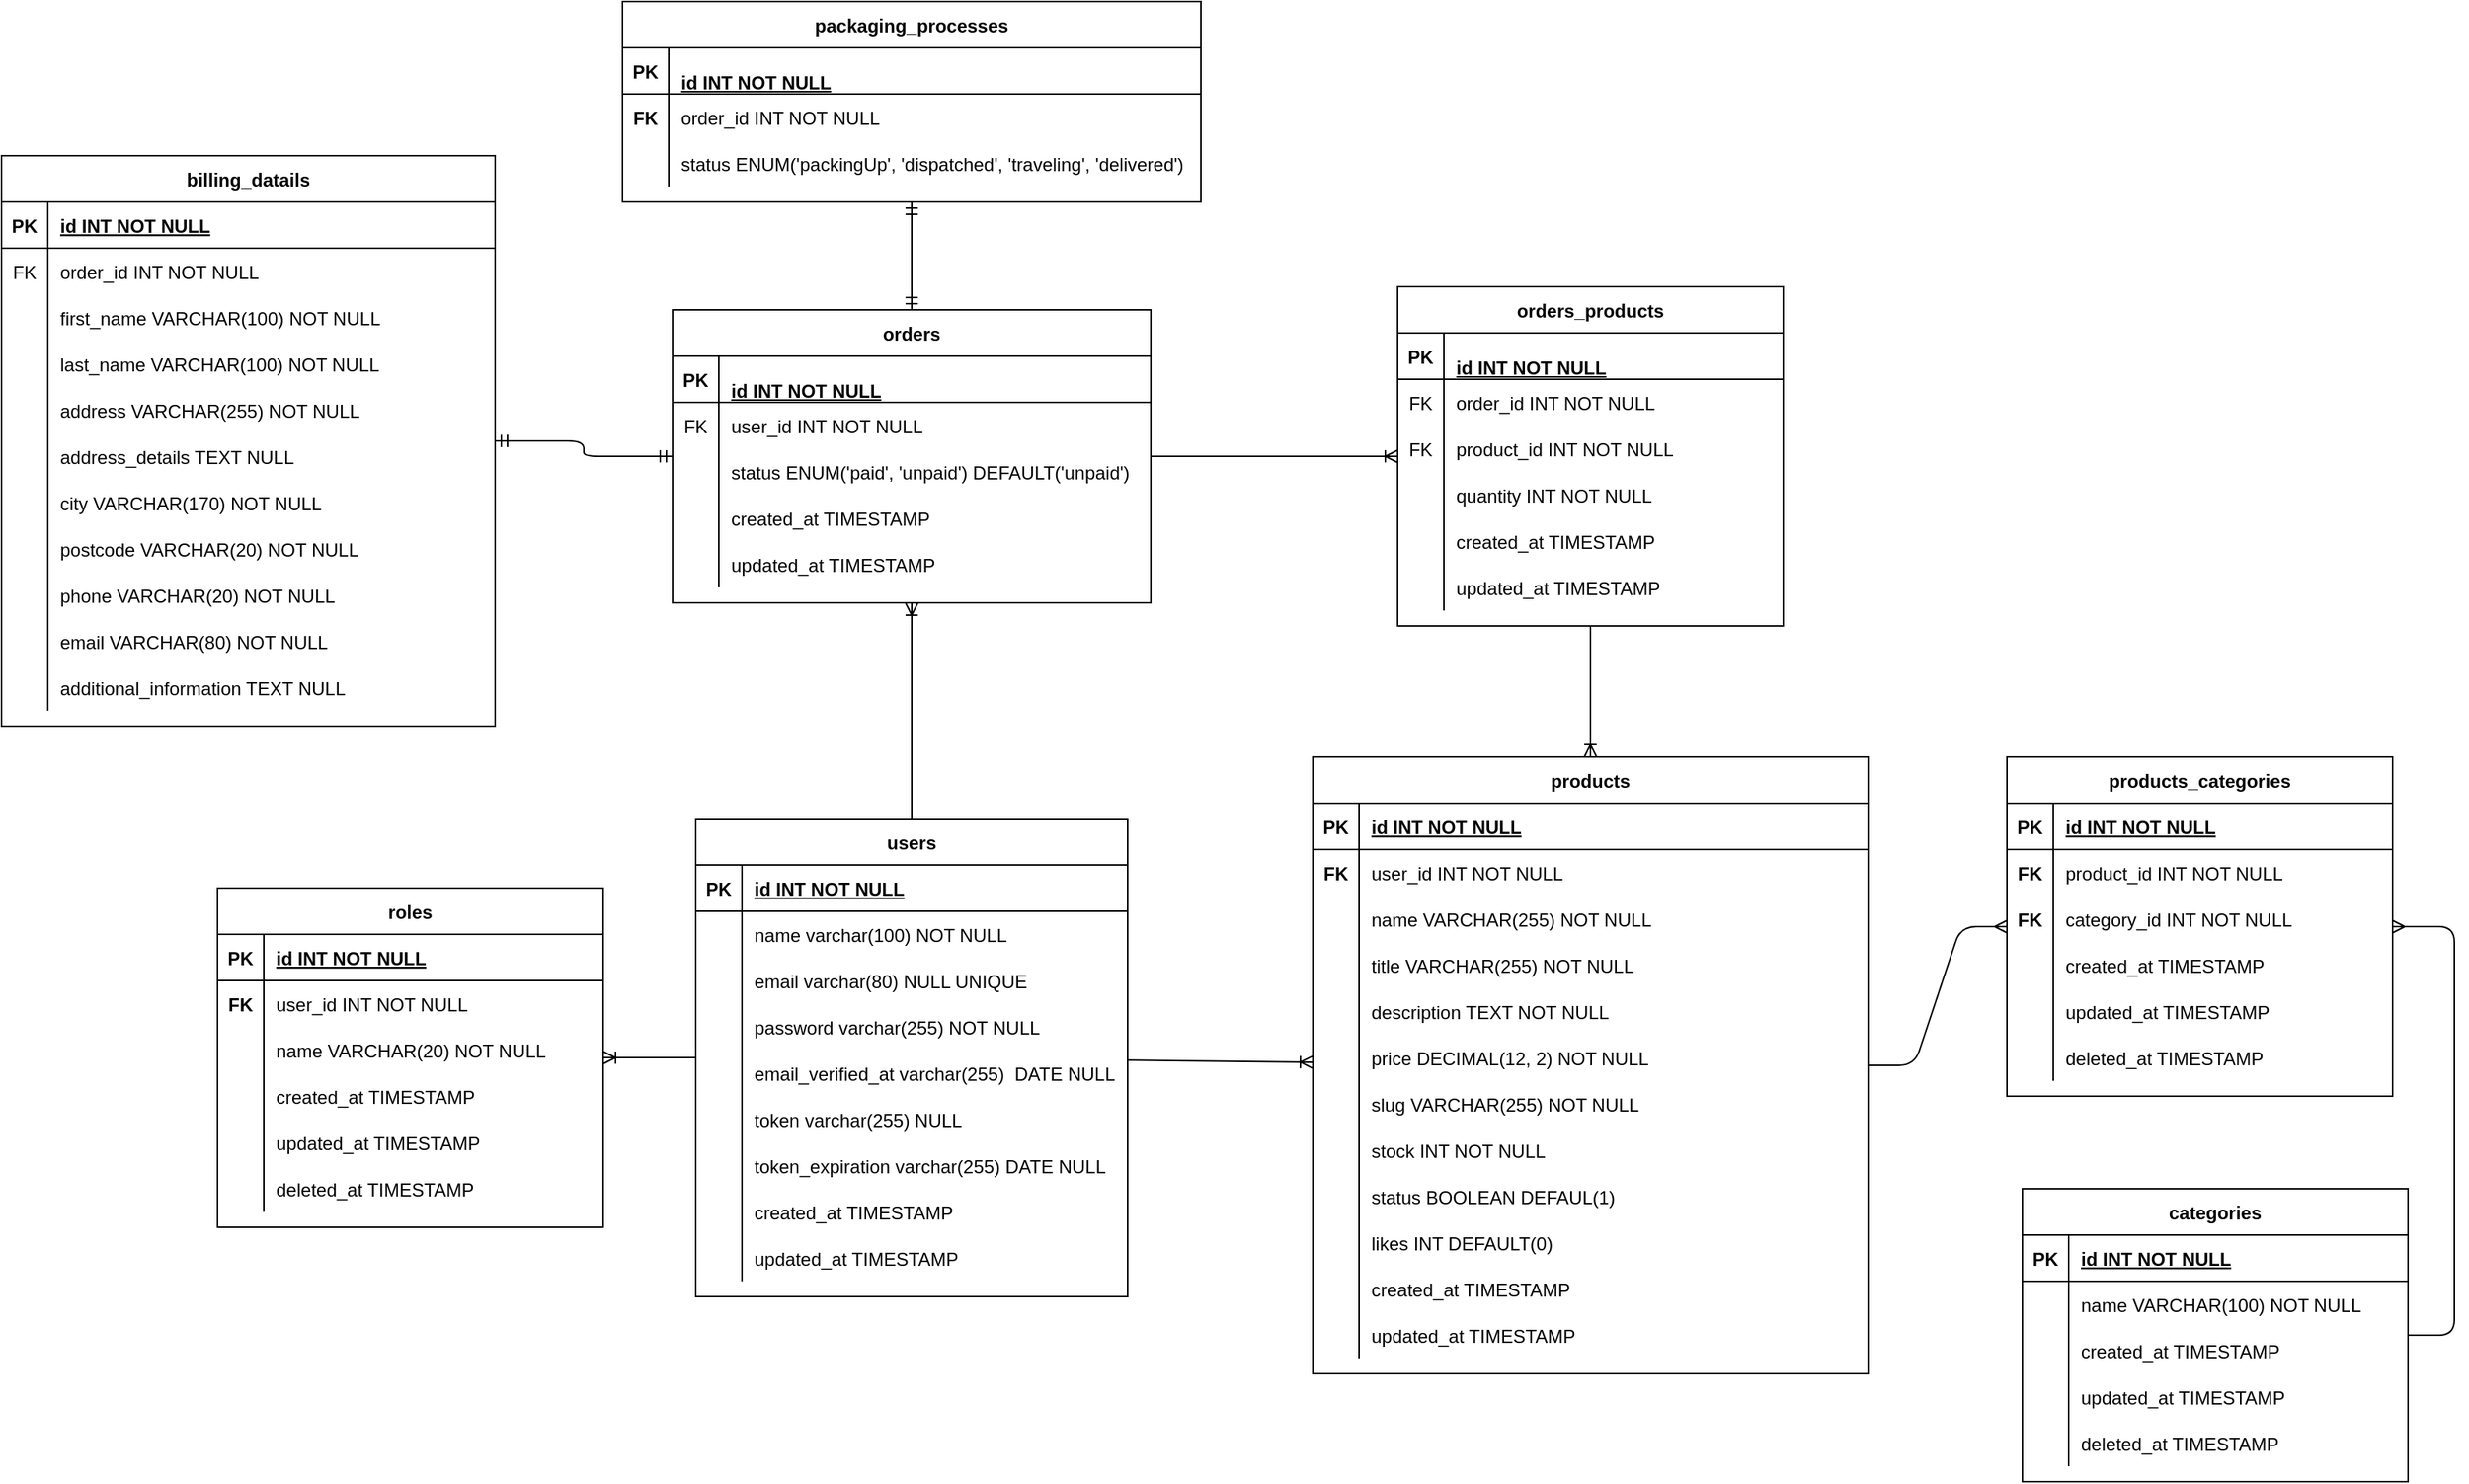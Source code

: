 <mxfile version="16.5.1" type="device"><diagram id="M1T5gC_gOVUGbiJuaLEE" name="Page-1"><mxGraphModel dx="3362" dy="2003" grid="1" gridSize="10" guides="1" tooltips="1" connect="1" arrows="1" fold="1" page="1" pageScale="1" pageWidth="850" pageHeight="1100" math="0" shadow="0"><root><mxCell id="0"/><mxCell id="1" parent="0"/><mxCell id="-UJhqkE5h_eq7tG-vgSM-14" value="users" style="shape=table;startSize=30;container=1;collapsible=1;childLayout=tableLayout;fixedRows=1;rowLines=0;fontStyle=1;align=center;resizeLast=1;" parent="1" vertex="1"><mxGeometry x="-510" y="80" width="280" height="310" as="geometry"/></mxCell><mxCell id="-UJhqkE5h_eq7tG-vgSM-15" value="" style="shape=partialRectangle;collapsible=0;dropTarget=0;pointerEvents=0;fillColor=none;points=[[0,0.5],[1,0.5]];portConstraint=eastwest;top=0;left=0;right=0;bottom=1;" parent="-UJhqkE5h_eq7tG-vgSM-14" vertex="1"><mxGeometry y="30" width="280" height="30" as="geometry"/></mxCell><mxCell id="-UJhqkE5h_eq7tG-vgSM-16" value="PK" style="shape=partialRectangle;overflow=hidden;connectable=0;fillColor=none;top=0;left=0;bottom=0;right=0;fontStyle=1;" parent="-UJhqkE5h_eq7tG-vgSM-15" vertex="1"><mxGeometry width="30" height="30" as="geometry"><mxRectangle width="30" height="30" as="alternateBounds"/></mxGeometry></mxCell><mxCell id="-UJhqkE5h_eq7tG-vgSM-17" value="id INT NOT NULL " style="shape=partialRectangle;overflow=hidden;connectable=0;fillColor=none;top=0;left=0;bottom=0;right=0;align=left;spacingLeft=6;fontStyle=5;" parent="-UJhqkE5h_eq7tG-vgSM-15" vertex="1"><mxGeometry x="30" width="250" height="30" as="geometry"><mxRectangle width="250" height="30" as="alternateBounds"/></mxGeometry></mxCell><mxCell id="-UJhqkE5h_eq7tG-vgSM-18" value="" style="shape=partialRectangle;collapsible=0;dropTarget=0;pointerEvents=0;fillColor=none;points=[[0,0.5],[1,0.5]];portConstraint=eastwest;top=0;left=0;right=0;bottom=0;" parent="-UJhqkE5h_eq7tG-vgSM-14" vertex="1"><mxGeometry y="60" width="280" height="30" as="geometry"/></mxCell><mxCell id="-UJhqkE5h_eq7tG-vgSM-19" value="" style="shape=partialRectangle;overflow=hidden;connectable=0;fillColor=none;top=0;left=0;bottom=0;right=0;" parent="-UJhqkE5h_eq7tG-vgSM-18" vertex="1"><mxGeometry width="30" height="30" as="geometry"><mxRectangle width="30" height="30" as="alternateBounds"/></mxGeometry></mxCell><mxCell id="-UJhqkE5h_eq7tG-vgSM-20" value="name varchar(100) NOT NULL" style="shape=partialRectangle;overflow=hidden;connectable=0;fillColor=none;top=0;left=0;bottom=0;right=0;align=left;spacingLeft=6;" parent="-UJhqkE5h_eq7tG-vgSM-18" vertex="1"><mxGeometry x="30" width="250" height="30" as="geometry"><mxRectangle width="250" height="30" as="alternateBounds"/></mxGeometry></mxCell><mxCell id="-UJhqkE5h_eq7tG-vgSM-21" value="" style="shape=partialRectangle;collapsible=0;dropTarget=0;pointerEvents=0;fillColor=none;points=[[0,0.5],[1,0.5]];portConstraint=eastwest;top=0;left=0;right=0;bottom=0;" parent="-UJhqkE5h_eq7tG-vgSM-14" vertex="1"><mxGeometry y="90" width="280" height="30" as="geometry"/></mxCell><mxCell id="-UJhqkE5h_eq7tG-vgSM-22" value="" style="shape=partialRectangle;overflow=hidden;connectable=0;fillColor=none;top=0;left=0;bottom=0;right=0;" parent="-UJhqkE5h_eq7tG-vgSM-21" vertex="1"><mxGeometry width="30" height="30" as="geometry"><mxRectangle width="30" height="30" as="alternateBounds"/></mxGeometry></mxCell><mxCell id="-UJhqkE5h_eq7tG-vgSM-23" value="email varchar(80) NULL UNIQUE" style="shape=partialRectangle;overflow=hidden;connectable=0;fillColor=none;top=0;left=0;bottom=0;right=0;align=left;spacingLeft=6;" parent="-UJhqkE5h_eq7tG-vgSM-21" vertex="1"><mxGeometry x="30" width="250" height="30" as="geometry"><mxRectangle width="250" height="30" as="alternateBounds"/></mxGeometry></mxCell><mxCell id="-UJhqkE5h_eq7tG-vgSM-24" value="" style="shape=partialRectangle;collapsible=0;dropTarget=0;pointerEvents=0;fillColor=none;points=[[0,0.5],[1,0.5]];portConstraint=eastwest;top=0;left=0;right=0;bottom=0;" parent="-UJhqkE5h_eq7tG-vgSM-14" vertex="1"><mxGeometry y="120" width="280" height="30" as="geometry"/></mxCell><mxCell id="-UJhqkE5h_eq7tG-vgSM-25" value="" style="shape=partialRectangle;overflow=hidden;connectable=0;fillColor=none;top=0;left=0;bottom=0;right=0;" parent="-UJhqkE5h_eq7tG-vgSM-24" vertex="1"><mxGeometry width="30" height="30" as="geometry"><mxRectangle width="30" height="30" as="alternateBounds"/></mxGeometry></mxCell><mxCell id="-UJhqkE5h_eq7tG-vgSM-26" value="password varchar(255) NOT NULL" style="shape=partialRectangle;overflow=hidden;connectable=0;fillColor=none;top=0;left=0;bottom=0;right=0;align=left;spacingLeft=6;" parent="-UJhqkE5h_eq7tG-vgSM-24" vertex="1"><mxGeometry x="30" width="250" height="30" as="geometry"><mxRectangle width="250" height="30" as="alternateBounds"/></mxGeometry></mxCell><mxCell id="-UJhqkE5h_eq7tG-vgSM-30" value="" style="shape=partialRectangle;collapsible=0;dropTarget=0;pointerEvents=0;fillColor=none;points=[[0,0.5],[1,0.5]];portConstraint=eastwest;top=0;left=0;right=0;bottom=0;" parent="-UJhqkE5h_eq7tG-vgSM-14" vertex="1"><mxGeometry y="150" width="280" height="30" as="geometry"/></mxCell><mxCell id="-UJhqkE5h_eq7tG-vgSM-31" value="" style="shape=partialRectangle;overflow=hidden;connectable=0;fillColor=none;top=0;left=0;bottom=0;right=0;" parent="-UJhqkE5h_eq7tG-vgSM-30" vertex="1"><mxGeometry width="30" height="30" as="geometry"><mxRectangle width="30" height="30" as="alternateBounds"/></mxGeometry></mxCell><mxCell id="-UJhqkE5h_eq7tG-vgSM-32" value="email_verified_at varchar(255)  DATE NULL" style="shape=partialRectangle;overflow=hidden;connectable=0;fillColor=none;top=0;left=0;bottom=0;right=0;align=left;spacingLeft=6;" parent="-UJhqkE5h_eq7tG-vgSM-30" vertex="1"><mxGeometry x="30" width="250" height="30" as="geometry"><mxRectangle width="250" height="30" as="alternateBounds"/></mxGeometry></mxCell><mxCell id="-UJhqkE5h_eq7tG-vgSM-33" value="" style="shape=partialRectangle;collapsible=0;dropTarget=0;pointerEvents=0;fillColor=none;points=[[0,0.5],[1,0.5]];portConstraint=eastwest;top=0;left=0;right=0;bottom=0;" parent="-UJhqkE5h_eq7tG-vgSM-14" vertex="1"><mxGeometry y="180" width="280" height="30" as="geometry"/></mxCell><mxCell id="-UJhqkE5h_eq7tG-vgSM-34" value="" style="shape=partialRectangle;overflow=hidden;connectable=0;fillColor=none;top=0;left=0;bottom=0;right=0;" parent="-UJhqkE5h_eq7tG-vgSM-33" vertex="1"><mxGeometry width="30" height="30" as="geometry"><mxRectangle width="30" height="30" as="alternateBounds"/></mxGeometry></mxCell><mxCell id="-UJhqkE5h_eq7tG-vgSM-35" value="token varchar(255) NULL" style="shape=partialRectangle;overflow=hidden;connectable=0;fillColor=none;top=0;left=0;bottom=0;right=0;align=left;spacingLeft=6;" parent="-UJhqkE5h_eq7tG-vgSM-33" vertex="1"><mxGeometry x="30" width="250" height="30" as="geometry"><mxRectangle width="250" height="30" as="alternateBounds"/></mxGeometry></mxCell><mxCell id="-UJhqkE5h_eq7tG-vgSM-36" value="" style="shape=partialRectangle;collapsible=0;dropTarget=0;pointerEvents=0;fillColor=none;points=[[0,0.5],[1,0.5]];portConstraint=eastwest;top=0;left=0;right=0;bottom=0;" parent="-UJhqkE5h_eq7tG-vgSM-14" vertex="1"><mxGeometry y="210" width="280" height="30" as="geometry"/></mxCell><mxCell id="-UJhqkE5h_eq7tG-vgSM-37" value="" style="shape=partialRectangle;overflow=hidden;connectable=0;fillColor=none;top=0;left=0;bottom=0;right=0;" parent="-UJhqkE5h_eq7tG-vgSM-36" vertex="1"><mxGeometry width="30" height="30" as="geometry"><mxRectangle width="30" height="30" as="alternateBounds"/></mxGeometry></mxCell><mxCell id="-UJhqkE5h_eq7tG-vgSM-38" value="token_expiration varchar(255) DATE NULL" style="shape=partialRectangle;overflow=hidden;connectable=0;fillColor=none;top=0;left=0;bottom=0;right=0;align=left;spacingLeft=6;" parent="-UJhqkE5h_eq7tG-vgSM-36" vertex="1"><mxGeometry x="30" width="250" height="30" as="geometry"><mxRectangle width="250" height="30" as="alternateBounds"/></mxGeometry></mxCell><mxCell id="-UJhqkE5h_eq7tG-vgSM-39" value="" style="shape=partialRectangle;collapsible=0;dropTarget=0;pointerEvents=0;fillColor=none;points=[[0,0.5],[1,0.5]];portConstraint=eastwest;top=0;left=0;right=0;bottom=0;" parent="-UJhqkE5h_eq7tG-vgSM-14" vertex="1"><mxGeometry y="240" width="280" height="30" as="geometry"/></mxCell><mxCell id="-UJhqkE5h_eq7tG-vgSM-40" value="" style="shape=partialRectangle;overflow=hidden;connectable=0;fillColor=none;top=0;left=0;bottom=0;right=0;" parent="-UJhqkE5h_eq7tG-vgSM-39" vertex="1"><mxGeometry width="30" height="30" as="geometry"><mxRectangle width="30" height="30" as="alternateBounds"/></mxGeometry></mxCell><mxCell id="-UJhqkE5h_eq7tG-vgSM-41" value="created_at TIMESTAMP" style="shape=partialRectangle;overflow=hidden;connectable=0;fillColor=none;top=0;left=0;bottom=0;right=0;align=left;spacingLeft=6;" parent="-UJhqkE5h_eq7tG-vgSM-39" vertex="1"><mxGeometry x="30" width="250" height="30" as="geometry"><mxRectangle width="250" height="30" as="alternateBounds"/></mxGeometry></mxCell><mxCell id="-UJhqkE5h_eq7tG-vgSM-42" value="" style="shape=partialRectangle;collapsible=0;dropTarget=0;pointerEvents=0;fillColor=none;points=[[0,0.5],[1,0.5]];portConstraint=eastwest;top=0;left=0;right=0;bottom=0;" parent="-UJhqkE5h_eq7tG-vgSM-14" vertex="1"><mxGeometry y="270" width="280" height="30" as="geometry"/></mxCell><mxCell id="-UJhqkE5h_eq7tG-vgSM-43" value="" style="shape=partialRectangle;overflow=hidden;connectable=0;fillColor=none;top=0;left=0;bottom=0;right=0;" parent="-UJhqkE5h_eq7tG-vgSM-42" vertex="1"><mxGeometry width="30" height="30" as="geometry"><mxRectangle width="30" height="30" as="alternateBounds"/></mxGeometry></mxCell><mxCell id="-UJhqkE5h_eq7tG-vgSM-44" value="updated_at TIMESTAMP" style="shape=partialRectangle;overflow=hidden;connectable=0;fillColor=none;top=0;left=0;bottom=0;right=0;align=left;spacingLeft=6;" parent="-UJhqkE5h_eq7tG-vgSM-42" vertex="1"><mxGeometry x="30" width="250" height="30" as="geometry"><mxRectangle width="250" height="30" as="alternateBounds"/></mxGeometry></mxCell><mxCell id="-UJhqkE5h_eq7tG-vgSM-79" value="roles" style="shape=table;startSize=30;container=1;collapsible=1;childLayout=tableLayout;fixedRows=1;rowLines=0;fontStyle=1;align=center;resizeLast=1;" parent="1" vertex="1"><mxGeometry x="-820" y="125" width="250" height="220" as="geometry"/></mxCell><mxCell id="-UJhqkE5h_eq7tG-vgSM-80" value="" style="shape=partialRectangle;collapsible=0;dropTarget=0;pointerEvents=0;fillColor=none;points=[[0,0.5],[1,0.5]];portConstraint=eastwest;top=0;left=0;right=0;bottom=1;" parent="-UJhqkE5h_eq7tG-vgSM-79" vertex="1"><mxGeometry y="30" width="250" height="30" as="geometry"/></mxCell><mxCell id="-UJhqkE5h_eq7tG-vgSM-81" value="PK" style="shape=partialRectangle;overflow=hidden;connectable=0;fillColor=none;top=0;left=0;bottom=0;right=0;fontStyle=1;" parent="-UJhqkE5h_eq7tG-vgSM-80" vertex="1"><mxGeometry width="30" height="30" as="geometry"><mxRectangle width="30" height="30" as="alternateBounds"/></mxGeometry></mxCell><mxCell id="-UJhqkE5h_eq7tG-vgSM-82" value="id INT NOT NULL" style="shape=partialRectangle;overflow=hidden;connectable=0;fillColor=none;top=0;left=0;bottom=0;right=0;align=left;spacingLeft=6;fontStyle=5;" parent="-UJhqkE5h_eq7tG-vgSM-80" vertex="1"><mxGeometry x="30" width="220" height="30" as="geometry"><mxRectangle width="220" height="30" as="alternateBounds"/></mxGeometry></mxCell><mxCell id="-UJhqkE5h_eq7tG-vgSM-83" value="" style="shape=partialRectangle;collapsible=0;dropTarget=0;pointerEvents=0;fillColor=none;points=[[0,0.5],[1,0.5]];portConstraint=eastwest;top=0;left=0;right=0;bottom=0;" parent="-UJhqkE5h_eq7tG-vgSM-79" vertex="1"><mxGeometry y="60" width="250" height="30" as="geometry"/></mxCell><mxCell id="-UJhqkE5h_eq7tG-vgSM-84" value="FK" style="shape=partialRectangle;overflow=hidden;connectable=0;fillColor=none;top=0;left=0;bottom=0;right=0;fontStyle=1" parent="-UJhqkE5h_eq7tG-vgSM-83" vertex="1"><mxGeometry width="30" height="30" as="geometry"><mxRectangle width="30" height="30" as="alternateBounds"/></mxGeometry></mxCell><mxCell id="-UJhqkE5h_eq7tG-vgSM-85" value="user_id INT NOT NULL" style="shape=partialRectangle;overflow=hidden;connectable=0;fillColor=none;top=0;left=0;bottom=0;right=0;align=left;spacingLeft=6;" parent="-UJhqkE5h_eq7tG-vgSM-83" vertex="1"><mxGeometry x="30" width="220" height="30" as="geometry"><mxRectangle width="220" height="30" as="alternateBounds"/></mxGeometry></mxCell><mxCell id="-UJhqkE5h_eq7tG-vgSM-86" value="" style="shape=partialRectangle;collapsible=0;dropTarget=0;pointerEvents=0;fillColor=none;points=[[0,0.5],[1,0.5]];portConstraint=eastwest;top=0;left=0;right=0;bottom=0;" parent="-UJhqkE5h_eq7tG-vgSM-79" vertex="1"><mxGeometry y="90" width="250" height="30" as="geometry"/></mxCell><mxCell id="-UJhqkE5h_eq7tG-vgSM-87" value="" style="shape=partialRectangle;overflow=hidden;connectable=0;fillColor=none;top=0;left=0;bottom=0;right=0;" parent="-UJhqkE5h_eq7tG-vgSM-86" vertex="1"><mxGeometry width="30" height="30" as="geometry"><mxRectangle width="30" height="30" as="alternateBounds"/></mxGeometry></mxCell><mxCell id="-UJhqkE5h_eq7tG-vgSM-88" value="name VARCHAR(20) NOT NULL" style="shape=partialRectangle;overflow=hidden;connectable=0;fillColor=none;top=0;left=0;bottom=0;right=0;align=left;spacingLeft=6;" parent="-UJhqkE5h_eq7tG-vgSM-86" vertex="1"><mxGeometry x="30" width="220" height="30" as="geometry"><mxRectangle width="220" height="30" as="alternateBounds"/></mxGeometry></mxCell><mxCell id="-UJhqkE5h_eq7tG-vgSM-89" value="" style="shape=partialRectangle;collapsible=0;dropTarget=0;pointerEvents=0;fillColor=none;points=[[0,0.5],[1,0.5]];portConstraint=eastwest;top=0;left=0;right=0;bottom=0;" parent="-UJhqkE5h_eq7tG-vgSM-79" vertex="1"><mxGeometry y="120" width="250" height="30" as="geometry"/></mxCell><mxCell id="-UJhqkE5h_eq7tG-vgSM-90" value="" style="shape=partialRectangle;overflow=hidden;connectable=0;fillColor=none;top=0;left=0;bottom=0;right=0;" parent="-UJhqkE5h_eq7tG-vgSM-89" vertex="1"><mxGeometry width="30" height="30" as="geometry"><mxRectangle width="30" height="30" as="alternateBounds"/></mxGeometry></mxCell><mxCell id="-UJhqkE5h_eq7tG-vgSM-91" value="created_at TIMESTAMP" style="shape=partialRectangle;overflow=hidden;connectable=0;fillColor=none;top=0;left=0;bottom=0;right=0;align=left;spacingLeft=6;" parent="-UJhqkE5h_eq7tG-vgSM-89" vertex="1"><mxGeometry x="30" width="220" height="30" as="geometry"><mxRectangle width="220" height="30" as="alternateBounds"/></mxGeometry></mxCell><mxCell id="-UJhqkE5h_eq7tG-vgSM-92" value="" style="shape=partialRectangle;collapsible=0;dropTarget=0;pointerEvents=0;fillColor=none;points=[[0,0.5],[1,0.5]];portConstraint=eastwest;top=0;left=0;right=0;bottom=0;" parent="-UJhqkE5h_eq7tG-vgSM-79" vertex="1"><mxGeometry y="150" width="250" height="30" as="geometry"/></mxCell><mxCell id="-UJhqkE5h_eq7tG-vgSM-93" value="" style="shape=partialRectangle;overflow=hidden;connectable=0;fillColor=none;top=0;left=0;bottom=0;right=0;" parent="-UJhqkE5h_eq7tG-vgSM-92" vertex="1"><mxGeometry width="30" height="30" as="geometry"><mxRectangle width="30" height="30" as="alternateBounds"/></mxGeometry></mxCell><mxCell id="-UJhqkE5h_eq7tG-vgSM-94" value="updated_at TIMESTAMP" style="shape=partialRectangle;overflow=hidden;connectable=0;fillColor=none;top=0;left=0;bottom=0;right=0;align=left;spacingLeft=6;" parent="-UJhqkE5h_eq7tG-vgSM-92" vertex="1"><mxGeometry x="30" width="220" height="30" as="geometry"><mxRectangle width="220" height="30" as="alternateBounds"/></mxGeometry></mxCell><mxCell id="-UJhqkE5h_eq7tG-vgSM-104" value="" style="shape=partialRectangle;collapsible=0;dropTarget=0;pointerEvents=0;fillColor=none;points=[[0,0.5],[1,0.5]];portConstraint=eastwest;top=0;left=0;right=0;bottom=0;" parent="-UJhqkE5h_eq7tG-vgSM-79" vertex="1"><mxGeometry y="180" width="250" height="30" as="geometry"/></mxCell><mxCell id="-UJhqkE5h_eq7tG-vgSM-105" value="" style="shape=partialRectangle;overflow=hidden;connectable=0;fillColor=none;top=0;left=0;bottom=0;right=0;" parent="-UJhqkE5h_eq7tG-vgSM-104" vertex="1"><mxGeometry width="30" height="30" as="geometry"><mxRectangle width="30" height="30" as="alternateBounds"/></mxGeometry></mxCell><mxCell id="-UJhqkE5h_eq7tG-vgSM-106" value="deleted_at TIMESTAMP" style="shape=partialRectangle;overflow=hidden;connectable=0;fillColor=none;top=0;left=0;bottom=0;right=0;align=left;spacingLeft=6;" parent="-UJhqkE5h_eq7tG-vgSM-104" vertex="1"><mxGeometry x="30" width="220" height="30" as="geometry"><mxRectangle width="220" height="30" as="alternateBounds"/></mxGeometry></mxCell><mxCell id="-UJhqkE5h_eq7tG-vgSM-95" value="" style="fontSize=12;html=1;endArrow=ERoneToMany;rounded=0;" parent="1" source="-UJhqkE5h_eq7tG-vgSM-14" target="-UJhqkE5h_eq7tG-vgSM-79" edge="1"><mxGeometry width="100" height="100" relative="1" as="geometry"><mxPoint x="-680" y="250" as="sourcePoint"/><mxPoint x="-490" y="400" as="targetPoint"/></mxGeometry></mxCell><mxCell id="-UJhqkE5h_eq7tG-vgSM-107" value="products" style="shape=table;startSize=30;container=1;collapsible=1;childLayout=tableLayout;fixedRows=1;rowLines=0;fontStyle=1;align=center;resizeLast=1;" parent="1" vertex="1"><mxGeometry x="-110" y="40" width="360" height="400" as="geometry"/></mxCell><mxCell id="-UJhqkE5h_eq7tG-vgSM-108" value="" style="shape=partialRectangle;collapsible=0;dropTarget=0;pointerEvents=0;fillColor=none;points=[[0,0.5],[1,0.5]];portConstraint=eastwest;top=0;left=0;right=0;bottom=1;" parent="-UJhqkE5h_eq7tG-vgSM-107" vertex="1"><mxGeometry y="30" width="360" height="30" as="geometry"/></mxCell><mxCell id="-UJhqkE5h_eq7tG-vgSM-109" value="PK" style="shape=partialRectangle;overflow=hidden;connectable=0;fillColor=none;top=0;left=0;bottom=0;right=0;fontStyle=1;" parent="-UJhqkE5h_eq7tG-vgSM-108" vertex="1"><mxGeometry width="30" height="30" as="geometry"><mxRectangle width="30" height="30" as="alternateBounds"/></mxGeometry></mxCell><mxCell id="-UJhqkE5h_eq7tG-vgSM-110" value="id INT NOT NULL" style="shape=partialRectangle;overflow=hidden;connectable=0;fillColor=none;top=0;left=0;bottom=0;right=0;align=left;spacingLeft=6;fontStyle=5;" parent="-UJhqkE5h_eq7tG-vgSM-108" vertex="1"><mxGeometry x="30" width="330" height="30" as="geometry"><mxRectangle width="330" height="30" as="alternateBounds"/></mxGeometry></mxCell><mxCell id="-UJhqkE5h_eq7tG-vgSM-111" value="" style="shape=partialRectangle;collapsible=0;dropTarget=0;pointerEvents=0;fillColor=none;points=[[0,0.5],[1,0.5]];portConstraint=eastwest;top=0;left=0;right=0;bottom=0;" parent="-UJhqkE5h_eq7tG-vgSM-107" vertex="1"><mxGeometry y="60" width="360" height="30" as="geometry"/></mxCell><mxCell id="-UJhqkE5h_eq7tG-vgSM-112" value="FK" style="shape=partialRectangle;overflow=hidden;connectable=0;fillColor=none;top=0;left=0;bottom=0;right=0;fontStyle=1" parent="-UJhqkE5h_eq7tG-vgSM-111" vertex="1"><mxGeometry width="30" height="30" as="geometry"><mxRectangle width="30" height="30" as="alternateBounds"/></mxGeometry></mxCell><mxCell id="-UJhqkE5h_eq7tG-vgSM-113" value="user_id INT NOT NULL" style="shape=partialRectangle;overflow=hidden;connectable=0;fillColor=none;top=0;left=0;bottom=0;right=0;align=left;spacingLeft=6;" parent="-UJhqkE5h_eq7tG-vgSM-111" vertex="1"><mxGeometry x="30" width="330" height="30" as="geometry"><mxRectangle width="330" height="30" as="alternateBounds"/></mxGeometry></mxCell><mxCell id="-UJhqkE5h_eq7tG-vgSM-114" value="" style="shape=partialRectangle;collapsible=0;dropTarget=0;pointerEvents=0;fillColor=none;points=[[0,0.5],[1,0.5]];portConstraint=eastwest;top=0;left=0;right=0;bottom=0;" parent="-UJhqkE5h_eq7tG-vgSM-107" vertex="1"><mxGeometry y="90" width="360" height="30" as="geometry"/></mxCell><mxCell id="-UJhqkE5h_eq7tG-vgSM-115" value="" style="shape=partialRectangle;overflow=hidden;connectable=0;fillColor=none;top=0;left=0;bottom=0;right=0;" parent="-UJhqkE5h_eq7tG-vgSM-114" vertex="1"><mxGeometry width="30" height="30" as="geometry"><mxRectangle width="30" height="30" as="alternateBounds"/></mxGeometry></mxCell><mxCell id="-UJhqkE5h_eq7tG-vgSM-116" value="name VARCHAR(255) NOT NULL" style="shape=partialRectangle;overflow=hidden;connectable=0;fillColor=none;top=0;left=0;bottom=0;right=0;align=left;spacingLeft=6;" parent="-UJhqkE5h_eq7tG-vgSM-114" vertex="1"><mxGeometry x="30" width="330" height="30" as="geometry"><mxRectangle width="330" height="30" as="alternateBounds"/></mxGeometry></mxCell><mxCell id="-UJhqkE5h_eq7tG-vgSM-117" value="" style="shape=partialRectangle;collapsible=0;dropTarget=0;pointerEvents=0;fillColor=none;points=[[0,0.5],[1,0.5]];portConstraint=eastwest;top=0;left=0;right=0;bottom=0;" parent="-UJhqkE5h_eq7tG-vgSM-107" vertex="1"><mxGeometry y="120" width="360" height="30" as="geometry"/></mxCell><mxCell id="-UJhqkE5h_eq7tG-vgSM-118" value="" style="shape=partialRectangle;overflow=hidden;connectable=0;fillColor=none;top=0;left=0;bottom=0;right=0;" parent="-UJhqkE5h_eq7tG-vgSM-117" vertex="1"><mxGeometry width="30" height="30" as="geometry"><mxRectangle width="30" height="30" as="alternateBounds"/></mxGeometry></mxCell><mxCell id="-UJhqkE5h_eq7tG-vgSM-119" value="title VARCHAR(255) NOT NULL" style="shape=partialRectangle;overflow=hidden;connectable=0;fillColor=none;top=0;left=0;bottom=0;right=0;align=left;spacingLeft=6;" parent="-UJhqkE5h_eq7tG-vgSM-117" vertex="1"><mxGeometry x="30" width="330" height="30" as="geometry"><mxRectangle width="330" height="30" as="alternateBounds"/></mxGeometry></mxCell><mxCell id="-UJhqkE5h_eq7tG-vgSM-120" value="" style="shape=partialRectangle;collapsible=0;dropTarget=0;pointerEvents=0;fillColor=none;points=[[0,0.5],[1,0.5]];portConstraint=eastwest;top=0;left=0;right=0;bottom=0;" parent="-UJhqkE5h_eq7tG-vgSM-107" vertex="1"><mxGeometry y="150" width="360" height="30" as="geometry"/></mxCell><mxCell id="-UJhqkE5h_eq7tG-vgSM-121" value="" style="shape=partialRectangle;overflow=hidden;connectable=0;fillColor=none;top=0;left=0;bottom=0;right=0;" parent="-UJhqkE5h_eq7tG-vgSM-120" vertex="1"><mxGeometry width="30" height="30" as="geometry"><mxRectangle width="30" height="30" as="alternateBounds"/></mxGeometry></mxCell><mxCell id="-UJhqkE5h_eq7tG-vgSM-122" value="description TEXT NOT NULL" style="shape=partialRectangle;overflow=hidden;connectable=0;fillColor=none;top=0;left=0;bottom=0;right=0;align=left;spacingLeft=6;" parent="-UJhqkE5h_eq7tG-vgSM-120" vertex="1"><mxGeometry x="30" width="330" height="30" as="geometry"><mxRectangle width="330" height="30" as="alternateBounds"/></mxGeometry></mxCell><mxCell id="-UJhqkE5h_eq7tG-vgSM-123" value="" style="shape=partialRectangle;collapsible=0;dropTarget=0;pointerEvents=0;fillColor=none;points=[[0,0.5],[1,0.5]];portConstraint=eastwest;top=0;left=0;right=0;bottom=0;" parent="-UJhqkE5h_eq7tG-vgSM-107" vertex="1"><mxGeometry y="180" width="360" height="30" as="geometry"/></mxCell><mxCell id="-UJhqkE5h_eq7tG-vgSM-124" value="" style="shape=partialRectangle;overflow=hidden;connectable=0;fillColor=none;top=0;left=0;bottom=0;right=0;" parent="-UJhqkE5h_eq7tG-vgSM-123" vertex="1"><mxGeometry width="30" height="30" as="geometry"><mxRectangle width="30" height="30" as="alternateBounds"/></mxGeometry></mxCell><mxCell id="-UJhqkE5h_eq7tG-vgSM-125" value="price DECIMAL(12, 2) NOT NULL" style="shape=partialRectangle;overflow=hidden;connectable=0;fillColor=none;top=0;left=0;bottom=0;right=0;align=left;spacingLeft=6;" parent="-UJhqkE5h_eq7tG-vgSM-123" vertex="1"><mxGeometry x="30" width="330" height="30" as="geometry"><mxRectangle width="330" height="30" as="alternateBounds"/></mxGeometry></mxCell><mxCell id="-UJhqkE5h_eq7tG-vgSM-129" value="" style="shape=partialRectangle;collapsible=0;dropTarget=0;pointerEvents=0;fillColor=none;points=[[0,0.5],[1,0.5]];portConstraint=eastwest;top=0;left=0;right=0;bottom=0;" parent="-UJhqkE5h_eq7tG-vgSM-107" vertex="1"><mxGeometry y="210" width="360" height="30" as="geometry"/></mxCell><mxCell id="-UJhqkE5h_eq7tG-vgSM-130" value="" style="shape=partialRectangle;overflow=hidden;connectable=0;fillColor=none;top=0;left=0;bottom=0;right=0;" parent="-UJhqkE5h_eq7tG-vgSM-129" vertex="1"><mxGeometry width="30" height="30" as="geometry"><mxRectangle width="30" height="30" as="alternateBounds"/></mxGeometry></mxCell><mxCell id="-UJhqkE5h_eq7tG-vgSM-131" value="slug VARCHAR(255) NOT NULL" style="shape=partialRectangle;overflow=hidden;connectable=0;fillColor=none;top=0;left=0;bottom=0;right=0;align=left;spacingLeft=6;" parent="-UJhqkE5h_eq7tG-vgSM-129" vertex="1"><mxGeometry x="30" width="330" height="30" as="geometry"><mxRectangle width="330" height="30" as="alternateBounds"/></mxGeometry></mxCell><mxCell id="-UJhqkE5h_eq7tG-vgSM-132" value="" style="shape=partialRectangle;collapsible=0;dropTarget=0;pointerEvents=0;fillColor=none;points=[[0,0.5],[1,0.5]];portConstraint=eastwest;top=0;left=0;right=0;bottom=0;" parent="-UJhqkE5h_eq7tG-vgSM-107" vertex="1"><mxGeometry y="240" width="360" height="30" as="geometry"/></mxCell><mxCell id="-UJhqkE5h_eq7tG-vgSM-133" value="" style="shape=partialRectangle;overflow=hidden;connectable=0;fillColor=none;top=0;left=0;bottom=0;right=0;" parent="-UJhqkE5h_eq7tG-vgSM-132" vertex="1"><mxGeometry width="30" height="30" as="geometry"><mxRectangle width="30" height="30" as="alternateBounds"/></mxGeometry></mxCell><mxCell id="-UJhqkE5h_eq7tG-vgSM-134" value="stock INT NOT NULL" style="shape=partialRectangle;overflow=hidden;connectable=0;fillColor=none;top=0;left=0;bottom=0;right=0;align=left;spacingLeft=6;" parent="-UJhqkE5h_eq7tG-vgSM-132" vertex="1"><mxGeometry x="30" width="330" height="30" as="geometry"><mxRectangle width="330" height="30" as="alternateBounds"/></mxGeometry></mxCell><mxCell id="-UJhqkE5h_eq7tG-vgSM-135" value="" style="shape=partialRectangle;collapsible=0;dropTarget=0;pointerEvents=0;fillColor=none;points=[[0,0.5],[1,0.5]];portConstraint=eastwest;top=0;left=0;right=0;bottom=0;" parent="-UJhqkE5h_eq7tG-vgSM-107" vertex="1"><mxGeometry y="270" width="360" height="30" as="geometry"/></mxCell><mxCell id="-UJhqkE5h_eq7tG-vgSM-136" value="" style="shape=partialRectangle;overflow=hidden;connectable=0;fillColor=none;top=0;left=0;bottom=0;right=0;" parent="-UJhqkE5h_eq7tG-vgSM-135" vertex="1"><mxGeometry width="30" height="30" as="geometry"><mxRectangle width="30" height="30" as="alternateBounds"/></mxGeometry></mxCell><mxCell id="-UJhqkE5h_eq7tG-vgSM-137" value="status BOOLEAN DEFAUL(1)" style="shape=partialRectangle;overflow=hidden;connectable=0;fillColor=none;top=0;left=0;bottom=0;right=0;align=left;spacingLeft=6;" parent="-UJhqkE5h_eq7tG-vgSM-135" vertex="1"><mxGeometry x="30" width="330" height="30" as="geometry"><mxRectangle width="330" height="30" as="alternateBounds"/></mxGeometry></mxCell><mxCell id="-UJhqkE5h_eq7tG-vgSM-138" value="" style="shape=partialRectangle;collapsible=0;dropTarget=0;pointerEvents=0;fillColor=none;points=[[0,0.5],[1,0.5]];portConstraint=eastwest;top=0;left=0;right=0;bottom=0;" parent="-UJhqkE5h_eq7tG-vgSM-107" vertex="1"><mxGeometry y="300" width="360" height="30" as="geometry"/></mxCell><mxCell id="-UJhqkE5h_eq7tG-vgSM-139" value="" style="shape=partialRectangle;overflow=hidden;connectable=0;fillColor=none;top=0;left=0;bottom=0;right=0;" parent="-UJhqkE5h_eq7tG-vgSM-138" vertex="1"><mxGeometry width="30" height="30" as="geometry"><mxRectangle width="30" height="30" as="alternateBounds"/></mxGeometry></mxCell><mxCell id="-UJhqkE5h_eq7tG-vgSM-140" value="likes INT DEFAULT(0)" style="shape=partialRectangle;overflow=hidden;connectable=0;fillColor=none;top=0;left=0;bottom=0;right=0;align=left;spacingLeft=6;" parent="-UJhqkE5h_eq7tG-vgSM-138" vertex="1"><mxGeometry x="30" width="330" height="30" as="geometry"><mxRectangle width="330" height="30" as="alternateBounds"/></mxGeometry></mxCell><mxCell id="-UJhqkE5h_eq7tG-vgSM-141" value="" style="shape=partialRectangle;collapsible=0;dropTarget=0;pointerEvents=0;fillColor=none;points=[[0,0.5],[1,0.5]];portConstraint=eastwest;top=0;left=0;right=0;bottom=0;" parent="-UJhqkE5h_eq7tG-vgSM-107" vertex="1"><mxGeometry y="330" width="360" height="30" as="geometry"/></mxCell><mxCell id="-UJhqkE5h_eq7tG-vgSM-142" value="" style="shape=partialRectangle;overflow=hidden;connectable=0;fillColor=none;top=0;left=0;bottom=0;right=0;" parent="-UJhqkE5h_eq7tG-vgSM-141" vertex="1"><mxGeometry width="30" height="30" as="geometry"><mxRectangle width="30" height="30" as="alternateBounds"/></mxGeometry></mxCell><mxCell id="-UJhqkE5h_eq7tG-vgSM-143" value="created_at TIMESTAMP" style="shape=partialRectangle;overflow=hidden;connectable=0;fillColor=none;top=0;left=0;bottom=0;right=0;align=left;spacingLeft=6;" parent="-UJhqkE5h_eq7tG-vgSM-141" vertex="1"><mxGeometry x="30" width="330" height="30" as="geometry"><mxRectangle width="330" height="30" as="alternateBounds"/></mxGeometry></mxCell><mxCell id="-UJhqkE5h_eq7tG-vgSM-328" value="" style="shape=partialRectangle;collapsible=0;dropTarget=0;pointerEvents=0;fillColor=none;points=[[0,0.5],[1,0.5]];portConstraint=eastwest;top=0;left=0;right=0;bottom=0;" parent="-UJhqkE5h_eq7tG-vgSM-107" vertex="1"><mxGeometry y="360" width="360" height="30" as="geometry"/></mxCell><mxCell id="-UJhqkE5h_eq7tG-vgSM-329" value="" style="shape=partialRectangle;overflow=hidden;connectable=0;fillColor=none;top=0;left=0;bottom=0;right=0;fontStyle=1" parent="-UJhqkE5h_eq7tG-vgSM-328" vertex="1"><mxGeometry width="30" height="30" as="geometry"><mxRectangle width="30" height="30" as="alternateBounds"/></mxGeometry></mxCell><mxCell id="-UJhqkE5h_eq7tG-vgSM-330" value="updated_at TIMESTAMP" style="shape=partialRectangle;overflow=hidden;connectable=0;fillColor=none;top=0;left=0;bottom=0;right=0;align=left;spacingLeft=6;" parent="-UJhqkE5h_eq7tG-vgSM-328" vertex="1"><mxGeometry x="30" width="330" height="30" as="geometry"><mxRectangle width="330" height="30" as="alternateBounds"/></mxGeometry></mxCell><mxCell id="-UJhqkE5h_eq7tG-vgSM-156" value="" style="fontSize=12;html=1;endArrow=ERoneToMany;rounded=0;" parent="1" source="-UJhqkE5h_eq7tG-vgSM-14" target="-UJhqkE5h_eq7tG-vgSM-107" edge="1"><mxGeometry width="100" height="100" relative="1" as="geometry"><mxPoint x="-500" y="300" as="sourcePoint"/><mxPoint x="-600" y="420" as="targetPoint"/></mxGeometry></mxCell><mxCell id="-UJhqkE5h_eq7tG-vgSM-157" value="products_categories" style="shape=table;startSize=30;container=1;collapsible=1;childLayout=tableLayout;fixedRows=1;rowLines=0;fontStyle=1;align=center;resizeLast=1;" parent="1" vertex="1"><mxGeometry x="340" y="40" width="250" height="220.0" as="geometry"/></mxCell><mxCell id="-UJhqkE5h_eq7tG-vgSM-158" value="" style="shape=partialRectangle;collapsible=0;dropTarget=0;pointerEvents=0;fillColor=none;points=[[0,0.5],[1,0.5]];portConstraint=eastwest;top=0;left=0;right=0;bottom=1;" parent="-UJhqkE5h_eq7tG-vgSM-157" vertex="1"><mxGeometry y="30" width="250" height="30" as="geometry"/></mxCell><mxCell id="-UJhqkE5h_eq7tG-vgSM-159" value="PK" style="shape=partialRectangle;overflow=hidden;connectable=0;fillColor=none;top=0;left=0;bottom=0;right=0;fontStyle=1;" parent="-UJhqkE5h_eq7tG-vgSM-158" vertex="1"><mxGeometry width="30" height="30" as="geometry"><mxRectangle width="30" height="30" as="alternateBounds"/></mxGeometry></mxCell><mxCell id="-UJhqkE5h_eq7tG-vgSM-160" value="id INT NOT NULL" style="shape=partialRectangle;overflow=hidden;connectable=0;fillColor=none;top=0;left=0;bottom=0;right=0;align=left;spacingLeft=6;fontStyle=5;" parent="-UJhqkE5h_eq7tG-vgSM-158" vertex="1"><mxGeometry x="30" width="220" height="30" as="geometry"><mxRectangle width="220" height="30" as="alternateBounds"/></mxGeometry></mxCell><mxCell id="-UJhqkE5h_eq7tG-vgSM-161" value="" style="shape=partialRectangle;collapsible=0;dropTarget=0;pointerEvents=0;fillColor=none;points=[[0,0.5],[1,0.5]];portConstraint=eastwest;top=0;left=0;right=0;bottom=0;" parent="-UJhqkE5h_eq7tG-vgSM-157" vertex="1"><mxGeometry y="60" width="250" height="30" as="geometry"/></mxCell><mxCell id="-UJhqkE5h_eq7tG-vgSM-162" value="FK" style="shape=partialRectangle;overflow=hidden;connectable=0;fillColor=none;top=0;left=0;bottom=0;right=0;fontStyle=1" parent="-UJhqkE5h_eq7tG-vgSM-161" vertex="1"><mxGeometry width="30" height="30" as="geometry"><mxRectangle width="30" height="30" as="alternateBounds"/></mxGeometry></mxCell><mxCell id="-UJhqkE5h_eq7tG-vgSM-163" value="product_id INT NOT NULL" style="shape=partialRectangle;overflow=hidden;connectable=0;fillColor=none;top=0;left=0;bottom=0;right=0;align=left;spacingLeft=6;" parent="-UJhqkE5h_eq7tG-vgSM-161" vertex="1"><mxGeometry x="30" width="220" height="30" as="geometry"><mxRectangle width="220" height="30" as="alternateBounds"/></mxGeometry></mxCell><mxCell id="-UJhqkE5h_eq7tG-vgSM-164" value="" style="shape=partialRectangle;collapsible=0;dropTarget=0;pointerEvents=0;fillColor=none;points=[[0,0.5],[1,0.5]];portConstraint=eastwest;top=0;left=0;right=0;bottom=0;" parent="-UJhqkE5h_eq7tG-vgSM-157" vertex="1"><mxGeometry y="90" width="250" height="30" as="geometry"/></mxCell><mxCell id="-UJhqkE5h_eq7tG-vgSM-165" value="FK" style="shape=partialRectangle;overflow=hidden;connectable=0;fillColor=none;top=0;left=0;bottom=0;right=0;fontStyle=1" parent="-UJhqkE5h_eq7tG-vgSM-164" vertex="1"><mxGeometry width="30" height="30" as="geometry"><mxRectangle width="30" height="30" as="alternateBounds"/></mxGeometry></mxCell><mxCell id="-UJhqkE5h_eq7tG-vgSM-166" value="category_id INT NOT NULL" style="shape=partialRectangle;overflow=hidden;connectable=0;fillColor=none;top=0;left=0;bottom=0;right=0;align=left;spacingLeft=6;" parent="-UJhqkE5h_eq7tG-vgSM-164" vertex="1"><mxGeometry x="30" width="220" height="30" as="geometry"><mxRectangle width="220" height="30" as="alternateBounds"/></mxGeometry></mxCell><mxCell id="-UJhqkE5h_eq7tG-vgSM-167" value="" style="shape=partialRectangle;collapsible=0;dropTarget=0;pointerEvents=0;fillColor=none;points=[[0,0.5],[1,0.5]];portConstraint=eastwest;top=0;left=0;right=0;bottom=0;" parent="-UJhqkE5h_eq7tG-vgSM-157" vertex="1"><mxGeometry y="120" width="250" height="30" as="geometry"/></mxCell><mxCell id="-UJhqkE5h_eq7tG-vgSM-168" value="" style="shape=partialRectangle;overflow=hidden;connectable=0;fillColor=none;top=0;left=0;bottom=0;right=0;" parent="-UJhqkE5h_eq7tG-vgSM-167" vertex="1"><mxGeometry width="30" height="30" as="geometry"><mxRectangle width="30" height="30" as="alternateBounds"/></mxGeometry></mxCell><mxCell id="-UJhqkE5h_eq7tG-vgSM-169" value="created_at TIMESTAMP" style="shape=partialRectangle;overflow=hidden;connectable=0;fillColor=none;top=0;left=0;bottom=0;right=0;align=left;spacingLeft=6;" parent="-UJhqkE5h_eq7tG-vgSM-167" vertex="1"><mxGeometry x="30" width="220" height="30" as="geometry"><mxRectangle width="220" height="30" as="alternateBounds"/></mxGeometry></mxCell><mxCell id="-UJhqkE5h_eq7tG-vgSM-170" value="" style="shape=partialRectangle;collapsible=0;dropTarget=0;pointerEvents=0;fillColor=none;points=[[0,0.5],[1,0.5]];portConstraint=eastwest;top=0;left=0;right=0;bottom=0;" parent="-UJhqkE5h_eq7tG-vgSM-157" vertex="1"><mxGeometry y="150" width="250" height="30" as="geometry"/></mxCell><mxCell id="-UJhqkE5h_eq7tG-vgSM-171" value="" style="shape=partialRectangle;overflow=hidden;connectable=0;fillColor=none;top=0;left=0;bottom=0;right=0;" parent="-UJhqkE5h_eq7tG-vgSM-170" vertex="1"><mxGeometry width="30" height="30" as="geometry"><mxRectangle width="30" height="30" as="alternateBounds"/></mxGeometry></mxCell><mxCell id="-UJhqkE5h_eq7tG-vgSM-172" value="updated_at TIMESTAMP" style="shape=partialRectangle;overflow=hidden;connectable=0;fillColor=none;top=0;left=0;bottom=0;right=0;align=left;spacingLeft=6;" parent="-UJhqkE5h_eq7tG-vgSM-170" vertex="1"><mxGeometry x="30" width="220" height="30" as="geometry"><mxRectangle width="220" height="30" as="alternateBounds"/></mxGeometry></mxCell><mxCell id="-UJhqkE5h_eq7tG-vgSM-191" value="" style="shape=partialRectangle;collapsible=0;dropTarget=0;pointerEvents=0;fillColor=none;points=[[0,0.5],[1,0.5]];portConstraint=eastwest;top=0;left=0;right=0;bottom=0;" parent="-UJhqkE5h_eq7tG-vgSM-157" vertex="1"><mxGeometry y="180" width="250" height="30" as="geometry"/></mxCell><mxCell id="-UJhqkE5h_eq7tG-vgSM-192" value="" style="shape=partialRectangle;overflow=hidden;connectable=0;fillColor=none;top=0;left=0;bottom=0;right=0;" parent="-UJhqkE5h_eq7tG-vgSM-191" vertex="1"><mxGeometry width="30" height="30" as="geometry"><mxRectangle width="30" height="30" as="alternateBounds"/></mxGeometry></mxCell><mxCell id="-UJhqkE5h_eq7tG-vgSM-193" value="deleted_at TIMESTAMP" style="shape=partialRectangle;overflow=hidden;connectable=0;fillColor=none;top=0;left=0;bottom=0;right=0;align=left;spacingLeft=6;" parent="-UJhqkE5h_eq7tG-vgSM-191" vertex="1"><mxGeometry x="30" width="220" height="30" as="geometry"><mxRectangle width="220" height="30" as="alternateBounds"/></mxGeometry></mxCell><mxCell id="-UJhqkE5h_eq7tG-vgSM-173" value="categories" style="shape=table;startSize=30;container=1;collapsible=1;childLayout=tableLayout;fixedRows=1;rowLines=0;fontStyle=1;align=center;resizeLast=1;" parent="1" vertex="1"><mxGeometry x="350" y="320" width="250" height="190" as="geometry"/></mxCell><mxCell id="-UJhqkE5h_eq7tG-vgSM-174" value="" style="shape=partialRectangle;collapsible=0;dropTarget=0;pointerEvents=0;fillColor=none;points=[[0,0.5],[1,0.5]];portConstraint=eastwest;top=0;left=0;right=0;bottom=1;" parent="-UJhqkE5h_eq7tG-vgSM-173" vertex="1"><mxGeometry y="30" width="250" height="30" as="geometry"/></mxCell><mxCell id="-UJhqkE5h_eq7tG-vgSM-175" value="PK" style="shape=partialRectangle;overflow=hidden;connectable=0;fillColor=none;top=0;left=0;bottom=0;right=0;fontStyle=1;" parent="-UJhqkE5h_eq7tG-vgSM-174" vertex="1"><mxGeometry width="30" height="30" as="geometry"><mxRectangle width="30" height="30" as="alternateBounds"/></mxGeometry></mxCell><mxCell id="-UJhqkE5h_eq7tG-vgSM-176" value="id INT NOT NULL" style="shape=partialRectangle;overflow=hidden;connectable=0;fillColor=none;top=0;left=0;bottom=0;right=0;align=left;spacingLeft=6;fontStyle=5;" parent="-UJhqkE5h_eq7tG-vgSM-174" vertex="1"><mxGeometry x="30" width="220" height="30" as="geometry"><mxRectangle width="220" height="30" as="alternateBounds"/></mxGeometry></mxCell><mxCell id="-UJhqkE5h_eq7tG-vgSM-177" value="" style="shape=partialRectangle;collapsible=0;dropTarget=0;pointerEvents=0;fillColor=none;points=[[0,0.5],[1,0.5]];portConstraint=eastwest;top=0;left=0;right=0;bottom=0;" parent="-UJhqkE5h_eq7tG-vgSM-173" vertex="1"><mxGeometry y="60" width="250" height="30" as="geometry"/></mxCell><mxCell id="-UJhqkE5h_eq7tG-vgSM-178" value="" style="shape=partialRectangle;overflow=hidden;connectable=0;fillColor=none;top=0;left=0;bottom=0;right=0;" parent="-UJhqkE5h_eq7tG-vgSM-177" vertex="1"><mxGeometry width="30" height="30" as="geometry"><mxRectangle width="30" height="30" as="alternateBounds"/></mxGeometry></mxCell><mxCell id="-UJhqkE5h_eq7tG-vgSM-179" value="name VARCHAR(100) NOT NULL" style="shape=partialRectangle;overflow=hidden;connectable=0;fillColor=none;top=0;left=0;bottom=0;right=0;align=left;spacingLeft=6;" parent="-UJhqkE5h_eq7tG-vgSM-177" vertex="1"><mxGeometry x="30" width="220" height="30" as="geometry"><mxRectangle width="220" height="30" as="alternateBounds"/></mxGeometry></mxCell><mxCell id="-UJhqkE5h_eq7tG-vgSM-180" value="" style="shape=partialRectangle;collapsible=0;dropTarget=0;pointerEvents=0;fillColor=none;points=[[0,0.5],[1,0.5]];portConstraint=eastwest;top=0;left=0;right=0;bottom=0;" parent="-UJhqkE5h_eq7tG-vgSM-173" vertex="1"><mxGeometry y="90" width="250" height="30" as="geometry"/></mxCell><mxCell id="-UJhqkE5h_eq7tG-vgSM-181" value="" style="shape=partialRectangle;overflow=hidden;connectable=0;fillColor=none;top=0;left=0;bottom=0;right=0;" parent="-UJhqkE5h_eq7tG-vgSM-180" vertex="1"><mxGeometry width="30" height="30" as="geometry"><mxRectangle width="30" height="30" as="alternateBounds"/></mxGeometry></mxCell><mxCell id="-UJhqkE5h_eq7tG-vgSM-182" value="created_at TIMESTAMP" style="shape=partialRectangle;overflow=hidden;connectable=0;fillColor=none;top=0;left=0;bottom=0;right=0;align=left;spacingLeft=6;" parent="-UJhqkE5h_eq7tG-vgSM-180" vertex="1"><mxGeometry x="30" width="220" height="30" as="geometry"><mxRectangle width="220" height="30" as="alternateBounds"/></mxGeometry></mxCell><mxCell id="-UJhqkE5h_eq7tG-vgSM-183" value="" style="shape=partialRectangle;collapsible=0;dropTarget=0;pointerEvents=0;fillColor=none;points=[[0,0.5],[1,0.5]];portConstraint=eastwest;top=0;left=0;right=0;bottom=0;" parent="-UJhqkE5h_eq7tG-vgSM-173" vertex="1"><mxGeometry y="120" width="250" height="30" as="geometry"/></mxCell><mxCell id="-UJhqkE5h_eq7tG-vgSM-184" value="" style="shape=partialRectangle;overflow=hidden;connectable=0;fillColor=none;top=0;left=0;bottom=0;right=0;" parent="-UJhqkE5h_eq7tG-vgSM-183" vertex="1"><mxGeometry width="30" height="30" as="geometry"><mxRectangle width="30" height="30" as="alternateBounds"/></mxGeometry></mxCell><mxCell id="-UJhqkE5h_eq7tG-vgSM-185" value="updated_at TIMESTAMP" style="shape=partialRectangle;overflow=hidden;connectable=0;fillColor=none;top=0;left=0;bottom=0;right=0;align=left;spacingLeft=6;" parent="-UJhqkE5h_eq7tG-vgSM-183" vertex="1"><mxGeometry x="30" width="220" height="30" as="geometry"><mxRectangle width="220" height="30" as="alternateBounds"/></mxGeometry></mxCell><mxCell id="-UJhqkE5h_eq7tG-vgSM-186" value="" style="shape=partialRectangle;collapsible=0;dropTarget=0;pointerEvents=0;fillColor=none;points=[[0,0.5],[1,0.5]];portConstraint=eastwest;top=0;left=0;right=0;bottom=0;" parent="-UJhqkE5h_eq7tG-vgSM-173" vertex="1"><mxGeometry y="150" width="250" height="30" as="geometry"/></mxCell><mxCell id="-UJhqkE5h_eq7tG-vgSM-187" value="" style="shape=partialRectangle;overflow=hidden;connectable=0;fillColor=none;top=0;left=0;bottom=0;right=0;" parent="-UJhqkE5h_eq7tG-vgSM-186" vertex="1"><mxGeometry width="30" height="30" as="geometry"><mxRectangle width="30" height="30" as="alternateBounds"/></mxGeometry></mxCell><mxCell id="-UJhqkE5h_eq7tG-vgSM-188" value="deleted_at TIMESTAMP" style="shape=partialRectangle;overflow=hidden;connectable=0;fillColor=none;top=0;left=0;bottom=0;right=0;align=left;spacingLeft=6;" parent="-UJhqkE5h_eq7tG-vgSM-186" vertex="1"><mxGeometry x="30" width="220" height="30" as="geometry"><mxRectangle width="220" height="30" as="alternateBounds"/></mxGeometry></mxCell><mxCell id="-UJhqkE5h_eq7tG-vgSM-189" value="" style="edgeStyle=entityRelationEdgeStyle;fontSize=12;html=1;endArrow=ERmany;" parent="1" source="-UJhqkE5h_eq7tG-vgSM-107" target="-UJhqkE5h_eq7tG-vgSM-157" edge="1"><mxGeometry width="100" height="100" relative="1" as="geometry"><mxPoint x="310" y="280" as="sourcePoint"/><mxPoint x="510" y="265" as="targetPoint"/></mxGeometry></mxCell><mxCell id="-UJhqkE5h_eq7tG-vgSM-190" value="" style="edgeStyle=entityRelationEdgeStyle;fontSize=12;html=1;endArrow=ERmany;" parent="1" source="-UJhqkE5h_eq7tG-vgSM-173" target="-UJhqkE5h_eq7tG-vgSM-157" edge="1"><mxGeometry width="100" height="100" relative="1" as="geometry"><mxPoint x="260" y="315" as="sourcePoint"/><mxPoint x="370" y="345" as="targetPoint"/></mxGeometry></mxCell><mxCell id="-UJhqkE5h_eq7tG-vgSM-194" value="orders" style="shape=table;startSize=30;container=1;collapsible=1;childLayout=tableLayout;fixedRows=1;rowLines=0;fontStyle=1;align=center;resizeLast=1;" parent="1" vertex="1"><mxGeometry x="-525" y="-250" width="310" height="190" as="geometry"/></mxCell><mxCell id="-UJhqkE5h_eq7tG-vgSM-195" value="" style="shape=partialRectangle;collapsible=0;dropTarget=0;pointerEvents=0;fillColor=none;points=[[0,0.5],[1,0.5]];portConstraint=eastwest;top=0;left=0;right=0;bottom=1;" parent="-UJhqkE5h_eq7tG-vgSM-194" vertex="1"><mxGeometry y="30" width="310" height="30" as="geometry"/></mxCell><mxCell id="-UJhqkE5h_eq7tG-vgSM-196" value="PK" style="shape=partialRectangle;overflow=hidden;connectable=0;fillColor=none;top=0;left=0;bottom=0;right=0;fontStyle=1;" parent="-UJhqkE5h_eq7tG-vgSM-195" vertex="1"><mxGeometry width="30" height="30" as="geometry"><mxRectangle width="30" height="30" as="alternateBounds"/></mxGeometry></mxCell><mxCell id="-UJhqkE5h_eq7tG-vgSM-197" value="&#10;id INT NOT NULL" style="shape=partialRectangle;overflow=hidden;connectable=0;fillColor=none;top=0;left=0;bottom=0;right=0;align=left;spacingLeft=6;fontStyle=5;" parent="-UJhqkE5h_eq7tG-vgSM-195" vertex="1"><mxGeometry x="30" width="280" height="30" as="geometry"><mxRectangle width="280" height="30" as="alternateBounds"/></mxGeometry></mxCell><mxCell id="-UJhqkE5h_eq7tG-vgSM-198" value="" style="shape=partialRectangle;collapsible=0;dropTarget=0;pointerEvents=0;fillColor=none;points=[[0,0.5],[1,0.5]];portConstraint=eastwest;top=0;left=0;right=0;bottom=0;" parent="-UJhqkE5h_eq7tG-vgSM-194" vertex="1"><mxGeometry y="60" width="310" height="30" as="geometry"/></mxCell><mxCell id="-UJhqkE5h_eq7tG-vgSM-199" value="FK" style="shape=partialRectangle;overflow=hidden;connectable=0;fillColor=none;top=0;left=0;bottom=0;right=0;" parent="-UJhqkE5h_eq7tG-vgSM-198" vertex="1"><mxGeometry width="30" height="30" as="geometry"><mxRectangle width="30" height="30" as="alternateBounds"/></mxGeometry></mxCell><mxCell id="-UJhqkE5h_eq7tG-vgSM-200" value="user_id INT NOT NULL" style="shape=partialRectangle;overflow=hidden;connectable=0;fillColor=none;top=0;left=0;bottom=0;right=0;align=left;spacingLeft=6;" parent="-UJhqkE5h_eq7tG-vgSM-198" vertex="1"><mxGeometry x="30" width="280" height="30" as="geometry"><mxRectangle width="280" height="30" as="alternateBounds"/></mxGeometry></mxCell><mxCell id="-UJhqkE5h_eq7tG-vgSM-204" value="" style="shape=partialRectangle;collapsible=0;dropTarget=0;pointerEvents=0;fillColor=none;points=[[0,0.5],[1,0.5]];portConstraint=eastwest;top=0;left=0;right=0;bottom=0;" parent="-UJhqkE5h_eq7tG-vgSM-194" vertex="1"><mxGeometry y="90" width="310" height="30" as="geometry"/></mxCell><mxCell id="-UJhqkE5h_eq7tG-vgSM-205" value="" style="shape=partialRectangle;overflow=hidden;connectable=0;fillColor=none;top=0;left=0;bottom=0;right=0;" parent="-UJhqkE5h_eq7tG-vgSM-204" vertex="1"><mxGeometry width="30" height="30" as="geometry"><mxRectangle width="30" height="30" as="alternateBounds"/></mxGeometry></mxCell><mxCell id="-UJhqkE5h_eq7tG-vgSM-206" value="status ENUM('paid', 'unpaid') DEFAULT('unpaid')" style="shape=partialRectangle;overflow=hidden;connectable=0;fillColor=none;top=0;left=0;bottom=0;right=0;align=left;spacingLeft=6;" parent="-UJhqkE5h_eq7tG-vgSM-204" vertex="1"><mxGeometry x="30" width="280" height="30" as="geometry"><mxRectangle width="280" height="30" as="alternateBounds"/></mxGeometry></mxCell><mxCell id="-UJhqkE5h_eq7tG-vgSM-207" value="" style="shape=partialRectangle;collapsible=0;dropTarget=0;pointerEvents=0;fillColor=none;points=[[0,0.5],[1,0.5]];portConstraint=eastwest;top=0;left=0;right=0;bottom=0;" parent="-UJhqkE5h_eq7tG-vgSM-194" vertex="1"><mxGeometry y="120" width="310" height="30" as="geometry"/></mxCell><mxCell id="-UJhqkE5h_eq7tG-vgSM-208" value="" style="shape=partialRectangle;overflow=hidden;connectable=0;fillColor=none;top=0;left=0;bottom=0;right=0;" parent="-UJhqkE5h_eq7tG-vgSM-207" vertex="1"><mxGeometry width="30" height="30" as="geometry"><mxRectangle width="30" height="30" as="alternateBounds"/></mxGeometry></mxCell><mxCell id="-UJhqkE5h_eq7tG-vgSM-209" value="created_at TIMESTAMP" style="shape=partialRectangle;overflow=hidden;connectable=0;fillColor=none;top=0;left=0;bottom=0;right=0;align=left;spacingLeft=6;" parent="-UJhqkE5h_eq7tG-vgSM-207" vertex="1"><mxGeometry x="30" width="280" height="30" as="geometry"><mxRectangle width="280" height="30" as="alternateBounds"/></mxGeometry></mxCell><mxCell id="-UJhqkE5h_eq7tG-vgSM-210" value="" style="shape=partialRectangle;collapsible=0;dropTarget=0;pointerEvents=0;fillColor=none;points=[[0,0.5],[1,0.5]];portConstraint=eastwest;top=0;left=0;right=0;bottom=0;" parent="-UJhqkE5h_eq7tG-vgSM-194" vertex="1"><mxGeometry y="150" width="310" height="30" as="geometry"/></mxCell><mxCell id="-UJhqkE5h_eq7tG-vgSM-211" value="" style="shape=partialRectangle;overflow=hidden;connectable=0;fillColor=none;top=0;left=0;bottom=0;right=0;" parent="-UJhqkE5h_eq7tG-vgSM-210" vertex="1"><mxGeometry width="30" height="30" as="geometry"><mxRectangle width="30" height="30" as="alternateBounds"/></mxGeometry></mxCell><mxCell id="-UJhqkE5h_eq7tG-vgSM-212" value="updated_at TIMESTAMP" style="shape=partialRectangle;overflow=hidden;connectable=0;fillColor=none;top=0;left=0;bottom=0;right=0;align=left;spacingLeft=6;" parent="-UJhqkE5h_eq7tG-vgSM-210" vertex="1"><mxGeometry x="30" width="280" height="30" as="geometry"><mxRectangle width="280" height="30" as="alternateBounds"/></mxGeometry></mxCell><mxCell id="-UJhqkE5h_eq7tG-vgSM-213" value="orders_products" style="shape=table;startSize=30;container=1;collapsible=1;childLayout=tableLayout;fixedRows=1;rowLines=0;fontStyle=1;align=center;resizeLast=1;" parent="1" vertex="1"><mxGeometry x="-55" y="-265" width="250" height="220" as="geometry"/></mxCell><mxCell id="-UJhqkE5h_eq7tG-vgSM-214" value="" style="shape=partialRectangle;collapsible=0;dropTarget=0;pointerEvents=0;fillColor=none;points=[[0,0.5],[1,0.5]];portConstraint=eastwest;top=0;left=0;right=0;bottom=1;" parent="-UJhqkE5h_eq7tG-vgSM-213" vertex="1"><mxGeometry y="30" width="250" height="30" as="geometry"/></mxCell><mxCell id="-UJhqkE5h_eq7tG-vgSM-215" value="PK" style="shape=partialRectangle;overflow=hidden;connectable=0;fillColor=none;top=0;left=0;bottom=0;right=0;fontStyle=1;" parent="-UJhqkE5h_eq7tG-vgSM-214" vertex="1"><mxGeometry width="30" height="30" as="geometry"><mxRectangle width="30" height="30" as="alternateBounds"/></mxGeometry></mxCell><mxCell id="-UJhqkE5h_eq7tG-vgSM-216" value="&#10;id INT NOT NULL" style="shape=partialRectangle;overflow=hidden;connectable=0;fillColor=none;top=0;left=0;bottom=0;right=0;align=left;spacingLeft=6;fontStyle=5;" parent="-UJhqkE5h_eq7tG-vgSM-214" vertex="1"><mxGeometry x="30" width="220" height="30" as="geometry"><mxRectangle width="220" height="30" as="alternateBounds"/></mxGeometry></mxCell><mxCell id="-UJhqkE5h_eq7tG-vgSM-217" value="" style="shape=partialRectangle;collapsible=0;dropTarget=0;pointerEvents=0;fillColor=none;points=[[0,0.5],[1,0.5]];portConstraint=eastwest;top=0;left=0;right=0;bottom=0;" parent="-UJhqkE5h_eq7tG-vgSM-213" vertex="1"><mxGeometry y="60" width="250" height="30" as="geometry"/></mxCell><mxCell id="-UJhqkE5h_eq7tG-vgSM-218" value="FK" style="shape=partialRectangle;overflow=hidden;connectable=0;fillColor=none;top=0;left=0;bottom=0;right=0;" parent="-UJhqkE5h_eq7tG-vgSM-217" vertex="1"><mxGeometry width="30" height="30" as="geometry"><mxRectangle width="30" height="30" as="alternateBounds"/></mxGeometry></mxCell><mxCell id="-UJhqkE5h_eq7tG-vgSM-219" value="order_id INT NOT NULL" style="shape=partialRectangle;overflow=hidden;connectable=0;fillColor=none;top=0;left=0;bottom=0;right=0;align=left;spacingLeft=6;" parent="-UJhqkE5h_eq7tG-vgSM-217" vertex="1"><mxGeometry x="30" width="220" height="30" as="geometry"><mxRectangle width="220" height="30" as="alternateBounds"/></mxGeometry></mxCell><mxCell id="-UJhqkE5h_eq7tG-vgSM-220" value="" style="shape=partialRectangle;collapsible=0;dropTarget=0;pointerEvents=0;fillColor=none;points=[[0,0.5],[1,0.5]];portConstraint=eastwest;top=0;left=0;right=0;bottom=0;" parent="-UJhqkE5h_eq7tG-vgSM-213" vertex="1"><mxGeometry y="90" width="250" height="30" as="geometry"/></mxCell><mxCell id="-UJhqkE5h_eq7tG-vgSM-221" value="FK" style="shape=partialRectangle;overflow=hidden;connectable=0;fillColor=none;top=0;left=0;bottom=0;right=0;" parent="-UJhqkE5h_eq7tG-vgSM-220" vertex="1"><mxGeometry width="30" height="30" as="geometry"><mxRectangle width="30" height="30" as="alternateBounds"/></mxGeometry></mxCell><mxCell id="-UJhqkE5h_eq7tG-vgSM-222" value="product_id INT NOT NULL" style="shape=partialRectangle;overflow=hidden;connectable=0;fillColor=none;top=0;left=0;bottom=0;right=0;align=left;spacingLeft=6;" parent="-UJhqkE5h_eq7tG-vgSM-220" vertex="1"><mxGeometry x="30" width="220" height="30" as="geometry"><mxRectangle width="220" height="30" as="alternateBounds"/></mxGeometry></mxCell><mxCell id="-UJhqkE5h_eq7tG-vgSM-223" value="" style="shape=partialRectangle;collapsible=0;dropTarget=0;pointerEvents=0;fillColor=none;points=[[0,0.5],[1,0.5]];portConstraint=eastwest;top=0;left=0;right=0;bottom=0;" parent="-UJhqkE5h_eq7tG-vgSM-213" vertex="1"><mxGeometry y="120" width="250" height="30" as="geometry"/></mxCell><mxCell id="-UJhqkE5h_eq7tG-vgSM-224" value="" style="shape=partialRectangle;overflow=hidden;connectable=0;fillColor=none;top=0;left=0;bottom=0;right=0;" parent="-UJhqkE5h_eq7tG-vgSM-223" vertex="1"><mxGeometry width="30" height="30" as="geometry"><mxRectangle width="30" height="30" as="alternateBounds"/></mxGeometry></mxCell><mxCell id="-UJhqkE5h_eq7tG-vgSM-225" value="quantity INT NOT NULL" style="shape=partialRectangle;overflow=hidden;connectable=0;fillColor=none;top=0;left=0;bottom=0;right=0;align=left;spacingLeft=6;" parent="-UJhqkE5h_eq7tG-vgSM-223" vertex="1"><mxGeometry x="30" width="220" height="30" as="geometry"><mxRectangle width="220" height="30" as="alternateBounds"/></mxGeometry></mxCell><mxCell id="-UJhqkE5h_eq7tG-vgSM-226" value="" style="shape=partialRectangle;collapsible=0;dropTarget=0;pointerEvents=0;fillColor=none;points=[[0,0.5],[1,0.5]];portConstraint=eastwest;top=0;left=0;right=0;bottom=0;" parent="-UJhqkE5h_eq7tG-vgSM-213" vertex="1"><mxGeometry y="150" width="250" height="30" as="geometry"/></mxCell><mxCell id="-UJhqkE5h_eq7tG-vgSM-227" value="" style="shape=partialRectangle;overflow=hidden;connectable=0;fillColor=none;top=0;left=0;bottom=0;right=0;" parent="-UJhqkE5h_eq7tG-vgSM-226" vertex="1"><mxGeometry width="30" height="30" as="geometry"><mxRectangle width="30" height="30" as="alternateBounds"/></mxGeometry></mxCell><mxCell id="-UJhqkE5h_eq7tG-vgSM-228" value="created_at TIMESTAMP" style="shape=partialRectangle;overflow=hidden;connectable=0;fillColor=none;top=0;left=0;bottom=0;right=0;align=left;spacingLeft=6;" parent="-UJhqkE5h_eq7tG-vgSM-226" vertex="1"><mxGeometry x="30" width="220" height="30" as="geometry"><mxRectangle width="220" height="30" as="alternateBounds"/></mxGeometry></mxCell><mxCell id="-UJhqkE5h_eq7tG-vgSM-229" value="" style="shape=partialRectangle;collapsible=0;dropTarget=0;pointerEvents=0;fillColor=none;points=[[0,0.5],[1,0.5]];portConstraint=eastwest;top=0;left=0;right=0;bottom=0;" parent="-UJhqkE5h_eq7tG-vgSM-213" vertex="1"><mxGeometry y="180" width="250" height="30" as="geometry"/></mxCell><mxCell id="-UJhqkE5h_eq7tG-vgSM-230" value="" style="shape=partialRectangle;overflow=hidden;connectable=0;fillColor=none;top=0;left=0;bottom=0;right=0;" parent="-UJhqkE5h_eq7tG-vgSM-229" vertex="1"><mxGeometry width="30" height="30" as="geometry"><mxRectangle width="30" height="30" as="alternateBounds"/></mxGeometry></mxCell><mxCell id="-UJhqkE5h_eq7tG-vgSM-231" value="updated_at TIMESTAMP" style="shape=partialRectangle;overflow=hidden;connectable=0;fillColor=none;top=0;left=0;bottom=0;right=0;align=left;spacingLeft=6;" parent="-UJhqkE5h_eq7tG-vgSM-229" vertex="1"><mxGeometry x="30" width="220" height="30" as="geometry"><mxRectangle width="220" height="30" as="alternateBounds"/></mxGeometry></mxCell><mxCell id="-UJhqkE5h_eq7tG-vgSM-267" value="" style="fontSize=12;html=1;endArrow=ERoneToMany;rounded=0;exitX=0.5;exitY=0;exitDx=0;exitDy=0;entryX=0.5;entryY=1;entryDx=0;entryDy=0;" parent="1" source="-UJhqkE5h_eq7tG-vgSM-14" target="-UJhqkE5h_eq7tG-vgSM-194" edge="1"><mxGeometry width="100" height="100" relative="1" as="geometry"><mxPoint x="-220" y="300" as="sourcePoint"/><mxPoint x="-100" y="315" as="targetPoint"/></mxGeometry></mxCell><mxCell id="-UJhqkE5h_eq7tG-vgSM-268" value="" style="fontSize=12;html=1;endArrow=ERoneToMany;rounded=0;" parent="1" source="-UJhqkE5h_eq7tG-vgSM-194" target="-UJhqkE5h_eq7tG-vgSM-213" edge="1"><mxGeometry width="100" height="100" relative="1" as="geometry"><mxPoint x="-210" y="310" as="sourcePoint"/><mxPoint x="-90" y="325" as="targetPoint"/></mxGeometry></mxCell><mxCell id="-UJhqkE5h_eq7tG-vgSM-269" value="" style="fontSize=12;html=1;endArrow=ERoneToMany;rounded=0;exitX=0.5;exitY=1;exitDx=0;exitDy=0;entryX=0.5;entryY=0;entryDx=0;entryDy=0;" parent="1" source="-UJhqkE5h_eq7tG-vgSM-213" target="-UJhqkE5h_eq7tG-vgSM-107" edge="1"><mxGeometry width="100" height="100" relative="1" as="geometry"><mxPoint x="-200" y="320" as="sourcePoint"/><mxPoint x="310" y="-20" as="targetPoint"/></mxGeometry></mxCell><mxCell id="-UJhqkE5h_eq7tG-vgSM-270" value="billing_datails" style="shape=table;startSize=30;container=1;collapsible=1;childLayout=tableLayout;fixedRows=1;rowLines=0;fontStyle=1;align=center;resizeLast=1;" parent="1" vertex="1"><mxGeometry x="-960" y="-350" width="320" height="370" as="geometry"/></mxCell><mxCell id="-UJhqkE5h_eq7tG-vgSM-271" value="" style="shape=partialRectangle;collapsible=0;dropTarget=0;pointerEvents=0;fillColor=none;points=[[0,0.5],[1,0.5]];portConstraint=eastwest;top=0;left=0;right=0;bottom=1;" parent="-UJhqkE5h_eq7tG-vgSM-270" vertex="1"><mxGeometry y="30" width="320" height="30" as="geometry"/></mxCell><mxCell id="-UJhqkE5h_eq7tG-vgSM-272" value="PK" style="shape=partialRectangle;overflow=hidden;connectable=0;fillColor=none;top=0;left=0;bottom=0;right=0;fontStyle=1;" parent="-UJhqkE5h_eq7tG-vgSM-271" vertex="1"><mxGeometry width="30" height="30" as="geometry"><mxRectangle width="30" height="30" as="alternateBounds"/></mxGeometry></mxCell><mxCell id="-UJhqkE5h_eq7tG-vgSM-273" value="id INT NOT NULL" style="shape=partialRectangle;overflow=hidden;connectable=0;fillColor=none;top=0;left=0;bottom=0;right=0;align=left;spacingLeft=6;fontStyle=5;" parent="-UJhqkE5h_eq7tG-vgSM-271" vertex="1"><mxGeometry x="30" width="290" height="30" as="geometry"><mxRectangle width="290" height="30" as="alternateBounds"/></mxGeometry></mxCell><mxCell id="-UJhqkE5h_eq7tG-vgSM-274" value="" style="shape=partialRectangle;collapsible=0;dropTarget=0;pointerEvents=0;fillColor=none;points=[[0,0.5],[1,0.5]];portConstraint=eastwest;top=0;left=0;right=0;bottom=0;" parent="-UJhqkE5h_eq7tG-vgSM-270" vertex="1"><mxGeometry y="60" width="320" height="30" as="geometry"/></mxCell><mxCell id="-UJhqkE5h_eq7tG-vgSM-275" value="FK" style="shape=partialRectangle;overflow=hidden;connectable=0;fillColor=none;top=0;left=0;bottom=0;right=0;" parent="-UJhqkE5h_eq7tG-vgSM-274" vertex="1"><mxGeometry width="30" height="30" as="geometry"><mxRectangle width="30" height="30" as="alternateBounds"/></mxGeometry></mxCell><mxCell id="-UJhqkE5h_eq7tG-vgSM-276" value="order_id INT NOT NULL" style="shape=partialRectangle;overflow=hidden;connectable=0;fillColor=none;top=0;left=0;bottom=0;right=0;align=left;spacingLeft=6;" parent="-UJhqkE5h_eq7tG-vgSM-274" vertex="1"><mxGeometry x="30" width="290" height="30" as="geometry"><mxRectangle width="290" height="30" as="alternateBounds"/></mxGeometry></mxCell><mxCell id="-UJhqkE5h_eq7tG-vgSM-277" value="" style="shape=partialRectangle;collapsible=0;dropTarget=0;pointerEvents=0;fillColor=none;points=[[0,0.5],[1,0.5]];portConstraint=eastwest;top=0;left=0;right=0;bottom=0;" parent="-UJhqkE5h_eq7tG-vgSM-270" vertex="1"><mxGeometry y="90" width="320" height="30" as="geometry"/></mxCell><mxCell id="-UJhqkE5h_eq7tG-vgSM-278" value="" style="shape=partialRectangle;overflow=hidden;connectable=0;fillColor=none;top=0;left=0;bottom=0;right=0;" parent="-UJhqkE5h_eq7tG-vgSM-277" vertex="1"><mxGeometry width="30" height="30" as="geometry"><mxRectangle width="30" height="30" as="alternateBounds"/></mxGeometry></mxCell><mxCell id="-UJhqkE5h_eq7tG-vgSM-279" value="first_name VARCHAR(100) NOT NULL" style="shape=partialRectangle;overflow=hidden;connectable=0;fillColor=none;top=0;left=0;bottom=0;right=0;align=left;spacingLeft=6;" parent="-UJhqkE5h_eq7tG-vgSM-277" vertex="1"><mxGeometry x="30" width="290" height="30" as="geometry"><mxRectangle width="290" height="30" as="alternateBounds"/></mxGeometry></mxCell><mxCell id="-UJhqkE5h_eq7tG-vgSM-280" value="" style="shape=partialRectangle;collapsible=0;dropTarget=0;pointerEvents=0;fillColor=none;points=[[0,0.5],[1,0.5]];portConstraint=eastwest;top=0;left=0;right=0;bottom=0;" parent="-UJhqkE5h_eq7tG-vgSM-270" vertex="1"><mxGeometry y="120" width="320" height="30" as="geometry"/></mxCell><mxCell id="-UJhqkE5h_eq7tG-vgSM-281" value="" style="shape=partialRectangle;overflow=hidden;connectable=0;fillColor=none;top=0;left=0;bottom=0;right=0;" parent="-UJhqkE5h_eq7tG-vgSM-280" vertex="1"><mxGeometry width="30" height="30" as="geometry"><mxRectangle width="30" height="30" as="alternateBounds"/></mxGeometry></mxCell><mxCell id="-UJhqkE5h_eq7tG-vgSM-282" value="last_name VARCHAR(100) NOT NULL" style="shape=partialRectangle;overflow=hidden;connectable=0;fillColor=none;top=0;left=0;bottom=0;right=0;align=left;spacingLeft=6;" parent="-UJhqkE5h_eq7tG-vgSM-280" vertex="1"><mxGeometry x="30" width="290" height="30" as="geometry"><mxRectangle width="290" height="30" as="alternateBounds"/></mxGeometry></mxCell><mxCell id="-UJhqkE5h_eq7tG-vgSM-283" value="" style="shape=partialRectangle;collapsible=0;dropTarget=0;pointerEvents=0;fillColor=none;points=[[0,0.5],[1,0.5]];portConstraint=eastwest;top=0;left=0;right=0;bottom=0;" parent="-UJhqkE5h_eq7tG-vgSM-270" vertex="1"><mxGeometry y="150" width="320" height="30" as="geometry"/></mxCell><mxCell id="-UJhqkE5h_eq7tG-vgSM-284" value="" style="shape=partialRectangle;overflow=hidden;connectable=0;fillColor=none;top=0;left=0;bottom=0;right=0;" parent="-UJhqkE5h_eq7tG-vgSM-283" vertex="1"><mxGeometry width="30" height="30" as="geometry"><mxRectangle width="30" height="30" as="alternateBounds"/></mxGeometry></mxCell><mxCell id="-UJhqkE5h_eq7tG-vgSM-285" value="address VARCHAR(255) NOT NULL" style="shape=partialRectangle;overflow=hidden;connectable=0;fillColor=none;top=0;left=0;bottom=0;right=0;align=left;spacingLeft=6;" parent="-UJhqkE5h_eq7tG-vgSM-283" vertex="1"><mxGeometry x="30" width="290" height="30" as="geometry"><mxRectangle width="290" height="30" as="alternateBounds"/></mxGeometry></mxCell><mxCell id="-UJhqkE5h_eq7tG-vgSM-286" value="" style="shape=partialRectangle;collapsible=0;dropTarget=0;pointerEvents=0;fillColor=none;points=[[0,0.5],[1,0.5]];portConstraint=eastwest;top=0;left=0;right=0;bottom=0;" parent="-UJhqkE5h_eq7tG-vgSM-270" vertex="1"><mxGeometry y="180" width="320" height="30" as="geometry"/></mxCell><mxCell id="-UJhqkE5h_eq7tG-vgSM-287" value="" style="shape=partialRectangle;overflow=hidden;connectable=0;fillColor=none;top=0;left=0;bottom=0;right=0;" parent="-UJhqkE5h_eq7tG-vgSM-286" vertex="1"><mxGeometry width="30" height="30" as="geometry"><mxRectangle width="30" height="30" as="alternateBounds"/></mxGeometry></mxCell><mxCell id="-UJhqkE5h_eq7tG-vgSM-288" value="address_details TEXT NULL" style="shape=partialRectangle;overflow=hidden;connectable=0;fillColor=none;top=0;left=0;bottom=0;right=0;align=left;spacingLeft=6;" parent="-UJhqkE5h_eq7tG-vgSM-286" vertex="1"><mxGeometry x="30" width="290" height="30" as="geometry"><mxRectangle width="290" height="30" as="alternateBounds"/></mxGeometry></mxCell><mxCell id="-UJhqkE5h_eq7tG-vgSM-289" value="" style="shape=partialRectangle;collapsible=0;dropTarget=0;pointerEvents=0;fillColor=none;points=[[0,0.5],[1,0.5]];portConstraint=eastwest;top=0;left=0;right=0;bottom=0;" parent="-UJhqkE5h_eq7tG-vgSM-270" vertex="1"><mxGeometry y="210" width="320" height="30" as="geometry"/></mxCell><mxCell id="-UJhqkE5h_eq7tG-vgSM-290" value="" style="shape=partialRectangle;overflow=hidden;connectable=0;fillColor=none;top=0;left=0;bottom=0;right=0;" parent="-UJhqkE5h_eq7tG-vgSM-289" vertex="1"><mxGeometry width="30" height="30" as="geometry"><mxRectangle width="30" height="30" as="alternateBounds"/></mxGeometry></mxCell><mxCell id="-UJhqkE5h_eq7tG-vgSM-291" value="city VARCHAR(170) NOT NULL" style="shape=partialRectangle;overflow=hidden;connectable=0;fillColor=none;top=0;left=0;bottom=0;right=0;align=left;spacingLeft=6;" parent="-UJhqkE5h_eq7tG-vgSM-289" vertex="1"><mxGeometry x="30" width="290" height="30" as="geometry"><mxRectangle width="290" height="30" as="alternateBounds"/></mxGeometry></mxCell><mxCell id="-UJhqkE5h_eq7tG-vgSM-292" value="" style="shape=partialRectangle;collapsible=0;dropTarget=0;pointerEvents=0;fillColor=none;points=[[0,0.5],[1,0.5]];portConstraint=eastwest;top=0;left=0;right=0;bottom=0;" parent="-UJhqkE5h_eq7tG-vgSM-270" vertex="1"><mxGeometry y="240" width="320" height="30" as="geometry"/></mxCell><mxCell id="-UJhqkE5h_eq7tG-vgSM-293" value="" style="shape=partialRectangle;overflow=hidden;connectable=0;fillColor=none;top=0;left=0;bottom=0;right=0;" parent="-UJhqkE5h_eq7tG-vgSM-292" vertex="1"><mxGeometry width="30" height="30" as="geometry"><mxRectangle width="30" height="30" as="alternateBounds"/></mxGeometry></mxCell><mxCell id="-UJhqkE5h_eq7tG-vgSM-294" value="postcode VARCHAR(20) NOT NULL" style="shape=partialRectangle;overflow=hidden;connectable=0;fillColor=none;top=0;left=0;bottom=0;right=0;align=left;spacingLeft=6;" parent="-UJhqkE5h_eq7tG-vgSM-292" vertex="1"><mxGeometry x="30" width="290" height="30" as="geometry"><mxRectangle width="290" height="30" as="alternateBounds"/></mxGeometry></mxCell><mxCell id="-UJhqkE5h_eq7tG-vgSM-295" value="" style="shape=partialRectangle;collapsible=0;dropTarget=0;pointerEvents=0;fillColor=none;points=[[0,0.5],[1,0.5]];portConstraint=eastwest;top=0;left=0;right=0;bottom=0;" parent="-UJhqkE5h_eq7tG-vgSM-270" vertex="1"><mxGeometry y="270" width="320" height="30" as="geometry"/></mxCell><mxCell id="-UJhqkE5h_eq7tG-vgSM-296" value="" style="shape=partialRectangle;overflow=hidden;connectable=0;fillColor=none;top=0;left=0;bottom=0;right=0;" parent="-UJhqkE5h_eq7tG-vgSM-295" vertex="1"><mxGeometry width="30" height="30" as="geometry"><mxRectangle width="30" height="30" as="alternateBounds"/></mxGeometry></mxCell><mxCell id="-UJhqkE5h_eq7tG-vgSM-297" value="phone VARCHAR(20) NOT NULL" style="shape=partialRectangle;overflow=hidden;connectable=0;fillColor=none;top=0;left=0;bottom=0;right=0;align=left;spacingLeft=6;" parent="-UJhqkE5h_eq7tG-vgSM-295" vertex="1"><mxGeometry x="30" width="290" height="30" as="geometry"><mxRectangle width="290" height="30" as="alternateBounds"/></mxGeometry></mxCell><mxCell id="-UJhqkE5h_eq7tG-vgSM-298" value="" style="shape=partialRectangle;collapsible=0;dropTarget=0;pointerEvents=0;fillColor=none;points=[[0,0.5],[1,0.5]];portConstraint=eastwest;top=0;left=0;right=0;bottom=0;" parent="-UJhqkE5h_eq7tG-vgSM-270" vertex="1"><mxGeometry y="300" width="320" height="30" as="geometry"/></mxCell><mxCell id="-UJhqkE5h_eq7tG-vgSM-299" value="" style="shape=partialRectangle;overflow=hidden;connectable=0;fillColor=none;top=0;left=0;bottom=0;right=0;" parent="-UJhqkE5h_eq7tG-vgSM-298" vertex="1"><mxGeometry width="30" height="30" as="geometry"><mxRectangle width="30" height="30" as="alternateBounds"/></mxGeometry></mxCell><mxCell id="-UJhqkE5h_eq7tG-vgSM-300" value="email VARCHAR(80) NOT NULL" style="shape=partialRectangle;overflow=hidden;connectable=0;fillColor=none;top=0;left=0;bottom=0;right=0;align=left;spacingLeft=6;" parent="-UJhqkE5h_eq7tG-vgSM-298" vertex="1"><mxGeometry x="30" width="290" height="30" as="geometry"><mxRectangle width="290" height="30" as="alternateBounds"/></mxGeometry></mxCell><mxCell id="-UJhqkE5h_eq7tG-vgSM-301" value="" style="shape=partialRectangle;collapsible=0;dropTarget=0;pointerEvents=0;fillColor=none;points=[[0,0.5],[1,0.5]];portConstraint=eastwest;top=0;left=0;right=0;bottom=0;" parent="-UJhqkE5h_eq7tG-vgSM-270" vertex="1"><mxGeometry y="330" width="320" height="30" as="geometry"/></mxCell><mxCell id="-UJhqkE5h_eq7tG-vgSM-302" value="" style="shape=partialRectangle;overflow=hidden;connectable=0;fillColor=none;top=0;left=0;bottom=0;right=0;" parent="-UJhqkE5h_eq7tG-vgSM-301" vertex="1"><mxGeometry width="30" height="30" as="geometry"><mxRectangle width="30" height="30" as="alternateBounds"/></mxGeometry></mxCell><mxCell id="-UJhqkE5h_eq7tG-vgSM-303" value="additional_information TEXT NULL" style="shape=partialRectangle;overflow=hidden;connectable=0;fillColor=none;top=0;left=0;bottom=0;right=0;align=left;spacingLeft=6;" parent="-UJhqkE5h_eq7tG-vgSM-301" vertex="1"><mxGeometry x="30" width="290" height="30" as="geometry"><mxRectangle width="290" height="30" as="alternateBounds"/></mxGeometry></mxCell><mxCell id="-UJhqkE5h_eq7tG-vgSM-304" value="" style="fontSize=12;html=1;endArrow=ERmandOne;startArrow=ERmandOne;edgeStyle=orthogonalEdgeStyle;" parent="1" source="-UJhqkE5h_eq7tG-vgSM-270" target="-UJhqkE5h_eq7tG-vgSM-194" edge="1"><mxGeometry width="100" height="100" relative="1" as="geometry"><mxPoint x="-320" y="-265" as="sourcePoint"/><mxPoint x="-250" y="-120" as="targetPoint"/></mxGeometry></mxCell><mxCell id="-UJhqkE5h_eq7tG-vgSM-305" value="packaging_processes" style="shape=table;startSize=30;container=1;collapsible=1;childLayout=tableLayout;fixedRows=1;rowLines=0;fontStyle=1;align=center;resizeLast=1;" parent="1" vertex="1"><mxGeometry x="-557.5" y="-450" width="375" height="130" as="geometry"/></mxCell><mxCell id="-UJhqkE5h_eq7tG-vgSM-306" value="" style="shape=partialRectangle;collapsible=0;dropTarget=0;pointerEvents=0;fillColor=none;points=[[0,0.5],[1,0.5]];portConstraint=eastwest;top=0;left=0;right=0;bottom=1;" parent="-UJhqkE5h_eq7tG-vgSM-305" vertex="1"><mxGeometry y="30" width="375" height="30" as="geometry"/></mxCell><mxCell id="-UJhqkE5h_eq7tG-vgSM-307" value="PK" style="shape=partialRectangle;overflow=hidden;connectable=0;fillColor=none;top=0;left=0;bottom=0;right=0;fontStyle=1;" parent="-UJhqkE5h_eq7tG-vgSM-306" vertex="1"><mxGeometry width="30" height="30" as="geometry"><mxRectangle width="30" height="30" as="alternateBounds"/></mxGeometry></mxCell><mxCell id="-UJhqkE5h_eq7tG-vgSM-308" value="&#10;id INT NOT NULL" style="shape=partialRectangle;overflow=hidden;connectable=0;fillColor=none;top=0;left=0;bottom=0;right=0;align=left;spacingLeft=6;fontStyle=5;" parent="-UJhqkE5h_eq7tG-vgSM-306" vertex="1"><mxGeometry x="30" width="345" height="30" as="geometry"><mxRectangle width="345" height="30" as="alternateBounds"/></mxGeometry></mxCell><mxCell id="-UJhqkE5h_eq7tG-vgSM-309" value="" style="shape=partialRectangle;collapsible=0;dropTarget=0;pointerEvents=0;fillColor=none;points=[[0,0.5],[1,0.5]];portConstraint=eastwest;top=0;left=0;right=0;bottom=0;" parent="-UJhqkE5h_eq7tG-vgSM-305" vertex="1"><mxGeometry y="60" width="375" height="30" as="geometry"/></mxCell><mxCell id="-UJhqkE5h_eq7tG-vgSM-310" value="FK" style="shape=partialRectangle;overflow=hidden;connectable=0;fillColor=none;top=0;left=0;bottom=0;right=0;fontStyle=1" parent="-UJhqkE5h_eq7tG-vgSM-309" vertex="1"><mxGeometry width="30" height="30" as="geometry"><mxRectangle width="30" height="30" as="alternateBounds"/></mxGeometry></mxCell><mxCell id="-UJhqkE5h_eq7tG-vgSM-311" value="order_id INT NOT NULL" style="shape=partialRectangle;overflow=hidden;connectable=0;fillColor=none;top=0;left=0;bottom=0;right=0;align=left;spacingLeft=6;" parent="-UJhqkE5h_eq7tG-vgSM-309" vertex="1"><mxGeometry x="30" width="345" height="30" as="geometry"><mxRectangle width="345" height="30" as="alternateBounds"/></mxGeometry></mxCell><mxCell id="U8QzNRKllR3aPuTEOxoU-1" value="" style="shape=partialRectangle;collapsible=0;dropTarget=0;pointerEvents=0;fillColor=none;points=[[0,0.5],[1,0.5]];portConstraint=eastwest;top=0;left=0;right=0;bottom=0;" parent="-UJhqkE5h_eq7tG-vgSM-305" vertex="1"><mxGeometry y="90" width="375" height="30" as="geometry"/></mxCell><mxCell id="U8QzNRKllR3aPuTEOxoU-2" value="" style="shape=partialRectangle;overflow=hidden;connectable=0;fillColor=none;top=0;left=0;bottom=0;right=0;fontStyle=1" parent="U8QzNRKllR3aPuTEOxoU-1" vertex="1"><mxGeometry width="30" height="30" as="geometry"><mxRectangle width="30" height="30" as="alternateBounds"/></mxGeometry></mxCell><mxCell id="U8QzNRKllR3aPuTEOxoU-3" value="status ENUM('packingUp', 'dispatched', 'traveling', 'delivered')" style="shape=partialRectangle;overflow=hidden;connectable=0;fillColor=none;top=0;left=0;bottom=0;right=0;align=left;spacingLeft=6;" parent="U8QzNRKllR3aPuTEOxoU-1" vertex="1"><mxGeometry x="30" width="345" height="30" as="geometry"><mxRectangle width="345" height="30" as="alternateBounds"/></mxGeometry></mxCell><mxCell id="-UJhqkE5h_eq7tG-vgSM-327" value="" style="fontSize=12;html=1;endArrow=ERmandOne;startArrow=ERmandOne;" parent="1" source="-UJhqkE5h_eq7tG-vgSM-305" target="-UJhqkE5h_eq7tG-vgSM-194" edge="1"><mxGeometry width="100" height="100" relative="1" as="geometry"><mxPoint x="-650.0" y="-130.0" as="sourcePoint"/><mxPoint x="-515.0" y="-145" as="targetPoint"/></mxGeometry></mxCell></root></mxGraphModel></diagram></mxfile>